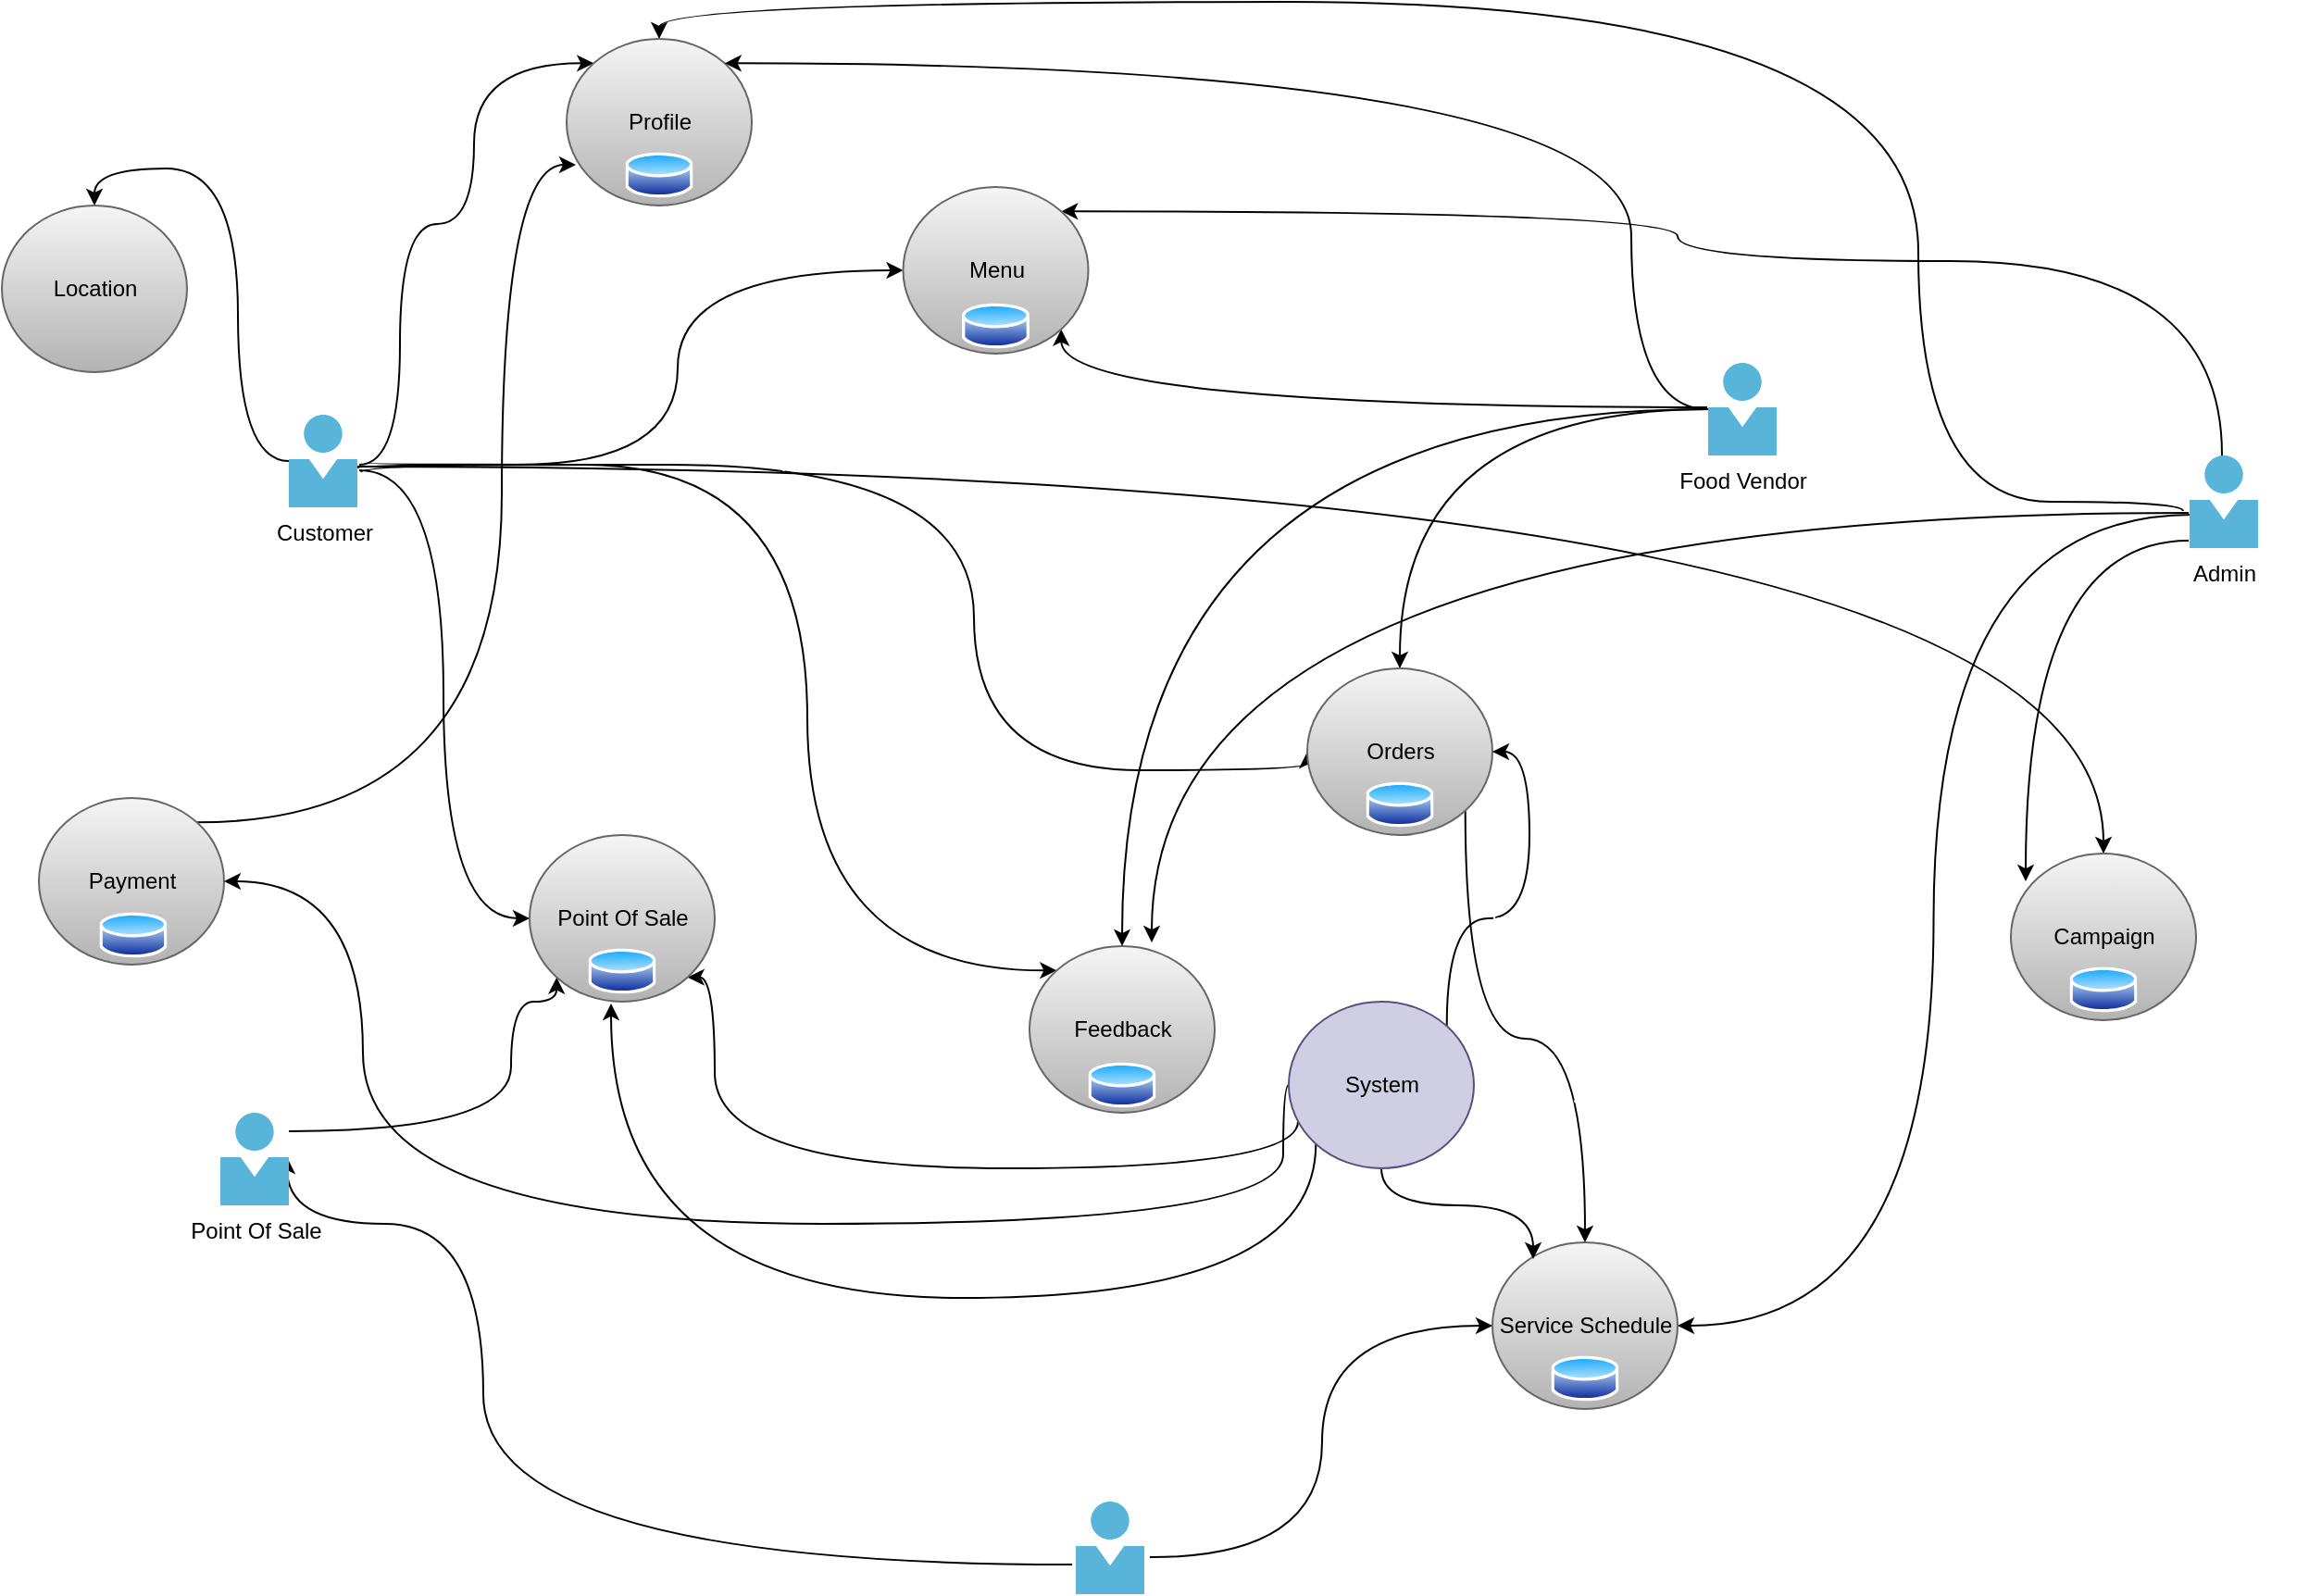 <mxfile version="13.6.5" pages="9">
    <diagram id="Hmh_1jTuTyPmw7STkkeO" name="Overview">
        <mxGraphModel dx="1667" dy="1140" grid="1" gridSize="10" guides="1" tooltips="1" connect="1" arrows="1" fold="1" page="1" pageScale="1" pageWidth="1920" pageHeight="1200" math="0" shadow="0">
            <root>
                <mxCell id="0"/>
                <mxCell id="1" parent="0"/>
                <mxCell id="2" style="edgeStyle=orthogonalEdgeStyle;orthogonalLoop=1;jettySize=auto;html=1;entryX=0;entryY=0;entryDx=0;entryDy=0;curved=1;" parent="1" target="31" edge="1">
                    <mxGeometry relative="1" as="geometry">
                        <mxPoint x="513" y="410" as="sourcePoint"/>
                        <Array as="points">
                            <mxPoint x="513" y="410"/>
                            <mxPoint x="535" y="410"/>
                            <mxPoint x="535" y="280"/>
                            <mxPoint x="575" y="280"/>
                            <mxPoint x="575" y="193"/>
                        </Array>
                    </mxGeometry>
                </mxCell>
                <mxCell id="3" style="edgeStyle=orthogonalEdgeStyle;curved=1;orthogonalLoop=1;jettySize=auto;html=1;exitX=1;exitY=0.58;exitDx=0;exitDy=0;exitPerimeter=0;" parent="1" source="82" target="24" edge="1">
                    <mxGeometry relative="1" as="geometry">
                        <mxPoint x="485" y="410" as="sourcePoint"/>
                        <Array as="points">
                            <mxPoint x="512" y="410"/>
                            <mxPoint x="685" y="410"/>
                            <mxPoint x="685" y="305"/>
                        </Array>
                    </mxGeometry>
                </mxCell>
                <mxCell id="4" style="edgeStyle=orthogonalEdgeStyle;curved=1;orthogonalLoop=1;jettySize=auto;html=1;exitX=1.054;exitY=0.62;exitDx=0;exitDy=0;exitPerimeter=0;entryX=0;entryY=0;entryDx=0;entryDy=0;" parent="1" source="82" target="30" edge="1">
                    <mxGeometry relative="1" as="geometry">
                        <mxPoint x="485" y="410" as="sourcePoint"/>
                        <Array as="points">
                            <mxPoint x="514" y="410"/>
                            <mxPoint x="755" y="410"/>
                            <mxPoint x="755" y="683"/>
                        </Array>
                    </mxGeometry>
                </mxCell>
                <mxCell id="5" style="edgeStyle=orthogonalEdgeStyle;curved=1;orthogonalLoop=1;jettySize=auto;html=1;entryX=0;entryY=0.5;entryDx=0;entryDy=0;exitX=1.108;exitY=0.52;exitDx=0;exitDy=0;exitPerimeter=0;" parent="1" source="82" target="26" edge="1">
                    <mxGeometry relative="1" as="geometry">
                        <Array as="points">
                            <mxPoint x="516" y="410"/>
                            <mxPoint x="845" y="410"/>
                            <mxPoint x="845" y="575"/>
                            <mxPoint x="1025" y="575"/>
                        </Array>
                        <mxPoint x="500" y="410" as="sourcePoint"/>
                    </mxGeometry>
                </mxCell>
                <mxCell id="6" style="edgeStyle=orthogonalEdgeStyle;curved=1;orthogonalLoop=1;jettySize=auto;html=1;entryX=0.5;entryY=0;entryDx=0;entryDy=0;" parent="1" source="82" target="39" edge="1">
                    <mxGeometry relative="1" as="geometry">
                        <mxPoint x="565" y="700" as="targetPoint"/>
                        <mxPoint x="485" y="410" as="sourcePoint"/>
                    </mxGeometry>
                </mxCell>
                <mxCell id="7" style="edgeStyle=orthogonalEdgeStyle;curved=1;orthogonalLoop=1;jettySize=auto;html=1;exitX=1.027;exitY=0.6;exitDx=0;exitDy=0;exitPerimeter=0;entryX=0;entryY=0.5;entryDx=0;entryDy=0;" parent="1" source="82" target="32" edge="1">
                    <mxGeometry relative="1" as="geometry">
                        <mxPoint x="485" y="410" as="sourcePoint"/>
                    </mxGeometry>
                </mxCell>
                <mxCell id="8" style="edgeStyle=orthogonalEdgeStyle;curved=1;orthogonalLoop=1;jettySize=auto;html=1;exitX=1;exitY=0.56;exitDx=0;exitDy=0;exitPerimeter=0;" parent="1" source="82" target="28" edge="1">
                    <mxGeometry relative="1" as="geometry">
                        <mxPoint x="485" y="410" as="sourcePoint"/>
                    </mxGeometry>
                </mxCell>
                <mxCell id="10" style="edgeStyle=orthogonalEdgeStyle;curved=1;orthogonalLoop=1;jettySize=auto;html=1;exitX=0.014;exitY=0.5;exitDx=0;exitDy=0;exitPerimeter=0;" parent="1" source="83" target="26" edge="1">
                    <mxGeometry relative="1" as="geometry">
                        <mxPoint x="1260" y="380" as="sourcePoint"/>
                    </mxGeometry>
                </mxCell>
                <mxCell id="11" style="edgeStyle=orthogonalEdgeStyle;curved=1;orthogonalLoop=1;jettySize=auto;html=1;exitX=-0.014;exitY=0.48;exitDx=0;exitDy=0;exitPerimeter=0;entryX=1;entryY=1;entryDx=0;entryDy=0;" parent="1" source="83" target="24" edge="1">
                    <mxGeometry relative="1" as="geometry">
                        <mxPoint x="1260" y="380" as="sourcePoint"/>
                    </mxGeometry>
                </mxCell>
                <mxCell id="14" style="edgeStyle=orthogonalEdgeStyle;curved=1;orthogonalLoop=1;jettySize=auto;html=1;entryX=0;entryY=1;entryDx=0;entryDy=0;" parent="1" source="79" target="32" edge="1">
                    <mxGeometry relative="1" as="geometry">
                        <Array as="points">
                            <mxPoint x="595" y="770"/>
                            <mxPoint x="595" y="700"/>
                            <mxPoint x="620" y="700"/>
                        </Array>
                        <mxPoint x="520" y="850" as="sourcePoint"/>
                    </mxGeometry>
                </mxCell>
                <mxCell id="16" style="edgeStyle=orthogonalEdgeStyle;curved=1;orthogonalLoop=1;jettySize=auto;html=1;entryX=0;entryY=0.5;entryDx=0;entryDy=0;" parent="1" target="27" edge="1">
                    <mxGeometry relative="1" as="geometry">
                        <mxPoint x="940" y="1000" as="sourcePoint"/>
                    </mxGeometry>
                </mxCell>
                <mxCell id="54" style="edgeStyle=orthogonalEdgeStyle;orthogonalLoop=1;jettySize=auto;html=1;fontColor=#FFFFFF;curved=1;exitX=-0.054;exitY=0.68;exitDx=0;exitDy=0;exitPerimeter=0;entryX=0.973;entryY=0.48;entryDx=0;entryDy=0;entryPerimeter=0;" edge="1" parent="1" source="78" target="79">
                    <mxGeometry relative="1" as="geometry">
                        <mxPoint x="913.25" y="1000" as="sourcePoint"/>
                        <mxPoint x="460" y="870" as="targetPoint"/>
                        <Array as="points">
                            <mxPoint x="580" y="1004"/>
                            <mxPoint x="580" y="820"/>
                            <mxPoint x="474" y="820"/>
                        </Array>
                    </mxGeometry>
                </mxCell>
                <mxCell id="18" style="edgeStyle=orthogonalEdgeStyle;curved=1;orthogonalLoop=1;jettySize=auto;html=1;entryX=0.08;entryY=0.167;entryDx=0;entryDy=0;entryPerimeter=0;exitX=-0.014;exitY=0.92;exitDx=0;exitDy=0;exitPerimeter=0;" parent="1" source="84" target="28" edge="1">
                    <mxGeometry relative="1" as="geometry">
                        <mxPoint x="1520" y="460" as="sourcePoint"/>
                    </mxGeometry>
                </mxCell>
                <mxCell id="19" style="edgeStyle=orthogonalEdgeStyle;curved=1;orthogonalLoop=1;jettySize=auto;html=1;exitX=0.041;exitY=0.64;exitDx=0;exitDy=0;exitPerimeter=0;entryX=1;entryY=0.5;entryDx=0;entryDy=0;" parent="1" source="84" target="27" edge="1">
                    <mxGeometry relative="1" as="geometry">
                        <mxPoint x="1520" y="430" as="sourcePoint"/>
                    </mxGeometry>
                </mxCell>
                <mxCell id="20" style="edgeStyle=orthogonalEdgeStyle;curved=1;orthogonalLoop=1;jettySize=auto;html=1;entryX=0.66;entryY=-0.022;entryDx=0;entryDy=0;entryPerimeter=0;exitX=-0.014;exitY=0.62;exitDx=0;exitDy=0;exitPerimeter=0;" parent="1" source="84" target="30" edge="1">
                    <mxGeometry relative="1" as="geometry">
                        <mxPoint x="1520" y="430" as="sourcePoint"/>
                    </mxGeometry>
                </mxCell>
                <mxCell id="21" style="edgeStyle=orthogonalEdgeStyle;curved=1;orthogonalLoop=1;jettySize=auto;html=1;exitX=-0.095;exitY=0.6;exitDx=0;exitDy=0;exitPerimeter=0;entryX=0.5;entryY=0;entryDx=0;entryDy=0;" parent="1" source="84" target="31" edge="1">
                    <mxGeometry relative="1" as="geometry">
                        <mxPoint x="1520" y="430" as="sourcePoint"/>
                        <Array as="points">
                            <mxPoint x="1498" y="430"/>
                            <mxPoint x="1355" y="430"/>
                            <mxPoint x="1355" y="160"/>
                            <mxPoint x="675" y="160"/>
                        </Array>
                    </mxGeometry>
                </mxCell>
                <mxCell id="22" style="edgeStyle=orthogonalEdgeStyle;curved=1;orthogonalLoop=1;jettySize=auto;html=1;exitX=0.473;exitY=0.02;exitDx=0;exitDy=0;exitPerimeter=0;entryX=1;entryY=0;entryDx=0;entryDy=0;" parent="1" source="84" target="24" edge="1">
                    <mxGeometry relative="1" as="geometry">
                        <mxPoint x="1520" y="430" as="sourcePoint"/>
                        <Array as="points">
                            <mxPoint x="1520" y="300"/>
                            <mxPoint x="1225" y="300"/>
                            <mxPoint x="1225" y="273"/>
                        </Array>
                    </mxGeometry>
                </mxCell>
                <mxCell id="24" value="Menu" style="shape=ellipse;html=1;dashed=0;whitespace=wrap;perimeter=ellipsePerimeter;gradientColor=#b3b3b3;fillColor=#f5f5f5;strokeColor=#666666;fontColor=#000000;" parent="1" vertex="1">
                    <mxGeometry x="806.76" y="260" width="100" height="90" as="geometry"/>
                </mxCell>
                <mxCell id="25" style="edgeStyle=orthogonalEdgeStyle;curved=1;orthogonalLoop=1;jettySize=auto;html=1;exitX=1;exitY=1;exitDx=0;exitDy=0;entryX=0.5;entryY=0;entryDx=0;entryDy=0;" parent="1" source="26" target="27" edge="1">
                    <mxGeometry relative="1" as="geometry"/>
                </mxCell>
                <mxCell id="26" value="Orders" style="shape=ellipse;html=1;dashed=0;whitespace=wrap;perimeter=ellipsePerimeter;gradientColor=#b3b3b3;fillColor=#f5f5f5;strokeColor=#666666;fontColor=#000000;" parent="1" vertex="1">
                    <mxGeometry x="1025" y="520" width="100" height="90" as="geometry"/>
                </mxCell>
                <mxCell id="27" value="Service Schedule" style="shape=ellipse;html=1;dashed=0;whitespace=wrap;perimeter=ellipsePerimeter;gradientColor=#b3b3b3;fillColor=#f5f5f5;strokeColor=#666666;fontColor=#000000;" parent="1" vertex="1">
                    <mxGeometry x="1125" y="830" width="100" height="90" as="geometry"/>
                </mxCell>
                <mxCell id="28" value="Campaign" style="shape=ellipse;html=1;dashed=0;whitespace=wrap;perimeter=ellipsePerimeter;gradientColor=#b3b3b3;fillColor=#f5f5f5;strokeColor=#666666;fontColor=#000000;" parent="1" vertex="1">
                    <mxGeometry x="1405" y="620" width="100" height="90" as="geometry"/>
                </mxCell>
                <mxCell id="74" style="edgeStyle=orthogonalEdgeStyle;curved=1;orthogonalLoop=1;jettySize=auto;html=1;exitX=1;exitY=0;exitDx=0;exitDy=0;entryX=0.05;entryY=0.756;entryDx=0;entryDy=0;entryPerimeter=0;fontColor=#FFFFFF;" edge="1" parent="1" source="29" target="31">
                    <mxGeometry relative="1" as="geometry">
                        <Array as="points">
                            <mxPoint x="590" y="604"/>
                            <mxPoint x="590" y="248"/>
                        </Array>
                    </mxGeometry>
                </mxCell>
                <mxCell id="29" value="Payment" style="shape=ellipse;html=1;dashed=0;whitespace=wrap;perimeter=ellipsePerimeter;gradientColor=#b3b3b3;fillColor=#f5f5f5;strokeColor=#666666;fontColor=#000000;" parent="1" vertex="1">
                    <mxGeometry x="340" y="590" width="100" height="90" as="geometry"/>
                </mxCell>
                <mxCell id="30" value="Feedback" style="shape=ellipse;html=1;dashed=0;whitespace=wrap;perimeter=ellipsePerimeter;gradientColor=#b3b3b3;fillColor=#f5f5f5;strokeColor=#666666;fontColor=#000000;" parent="1" vertex="1">
                    <mxGeometry x="875" y="670" width="100" height="90" as="geometry"/>
                </mxCell>
                <mxCell id="31" value="Profile" style="shape=ellipse;html=1;dashed=0;whitespace=wrap;perimeter=ellipsePerimeter;gradientColor=#b3b3b3;fillColor=#f5f5f5;strokeColor=#666666;fontColor=#000000;" parent="1" vertex="1">
                    <mxGeometry x="625" y="180" width="100" height="90" as="geometry"/>
                </mxCell>
                <mxCell id="67" style="edgeStyle=orthogonalEdgeStyle;curved=1;orthogonalLoop=1;jettySize=auto;html=1;exitX=1;exitY=1;exitDx=0;exitDy=0;entryX=0.05;entryY=0.72;entryDx=0;entryDy=0;entryPerimeter=0;fontColor=#FFFFFF;startArrow=classic;startFill=1;endArrow=none;endFill=0;" edge="1" parent="1" source="32" target="38">
                    <mxGeometry relative="1" as="geometry">
                        <Array as="points">
                            <mxPoint x="705" y="687"/>
                            <mxPoint x="705" y="790"/>
                            <mxPoint x="1020" y="790"/>
                        </Array>
                    </mxGeometry>
                </mxCell>
                <mxCell id="32" value="Point Of Sale" style="shape=ellipse;html=1;dashed=0;whitespace=wrap;perimeter=ellipsePerimeter;gradientColor=#b3b3b3;fillColor=#f5f5f5;strokeColor=#666666;fontColor=#000000;" parent="1" vertex="1">
                    <mxGeometry x="605" y="610" width="100" height="90" as="geometry"/>
                </mxCell>
                <mxCell id="33" style="edgeStyle=orthogonalEdgeStyle;curved=1;orthogonalLoop=1;jettySize=auto;html=1;exitX=0;exitY=0.5;exitDx=0;exitDy=0;" parent="1" source="38" target="29" edge="1">
                    <mxGeometry relative="1" as="geometry">
                        <Array as="points">
                            <mxPoint x="1012" y="745"/>
                            <mxPoint x="1012" y="820"/>
                            <mxPoint x="515" y="820"/>
                            <mxPoint x="515" y="635"/>
                        </Array>
                    </mxGeometry>
                </mxCell>
                <mxCell id="34" style="edgeStyle=orthogonalEdgeStyle;curved=1;orthogonalLoop=1;jettySize=auto;html=1;exitX=0.5;exitY=1;exitDx=0;exitDy=0;entryX=0.22;entryY=0.1;entryDx=0;entryDy=0;entryPerimeter=0;" parent="1" source="38" target="27" edge="1">
                    <mxGeometry relative="1" as="geometry"/>
                </mxCell>
                <mxCell id="35" style="edgeStyle=orthogonalEdgeStyle;curved=1;orthogonalLoop=1;jettySize=auto;html=1;exitX=0;exitY=1;exitDx=0;exitDy=0;entryX=0.44;entryY=1.011;entryDx=0;entryDy=0;entryPerimeter=0;" parent="1" source="38" target="32" edge="1">
                    <mxGeometry relative="1" as="geometry">
                        <Array as="points">
                            <mxPoint x="1030" y="860"/>
                            <mxPoint x="649" y="860"/>
                        </Array>
                    </mxGeometry>
                </mxCell>
                <mxCell id="36" style="edgeStyle=orthogonalEdgeStyle;curved=1;orthogonalLoop=1;jettySize=auto;html=1;exitX=1;exitY=0;exitDx=0;exitDy=0;entryX=1;entryY=0.5;entryDx=0;entryDy=0;" parent="1" source="38" target="26" edge="1">
                    <mxGeometry relative="1" as="geometry"/>
                </mxCell>
                <mxCell id="38" value="System&lt;br&gt;" style="shape=ellipse;html=1;dashed=0;whitespace=wrap;perimeter=ellipsePerimeter;fillColor=#d0cee2;strokeColor=#56517e;fontColor=#000000;" parent="1" vertex="1">
                    <mxGeometry x="1015" y="700" width="100" height="90" as="geometry"/>
                </mxCell>
                <mxCell id="39" value="Location" style="shape=ellipse;html=1;dashed=0;whitespace=wrap;perimeter=ellipsePerimeter;gradientColor=#b3b3b3;fillColor=#f5f5f5;strokeColor=#666666;fontColor=#000000;" parent="1" vertex="1">
                    <mxGeometry x="320" y="270" width="100" height="90" as="geometry"/>
                </mxCell>
                <mxCell id="40" value="" style="aspect=fixed;perimeter=ellipsePerimeter;html=1;align=center;shadow=0;dashed=0;spacingTop=3;image;image=img/lib/active_directory/database.svg;" parent="1" vertex="1">
                    <mxGeometry x="656.76" y="240" width="36.49" height="27" as="geometry"/>
                </mxCell>
                <mxCell id="41" value="" style="aspect=fixed;perimeter=ellipsePerimeter;html=1;align=center;shadow=0;dashed=0;spacingTop=3;image;image=img/lib/active_directory/database.svg;" parent="1" vertex="1">
                    <mxGeometry x="838.52" y="321.5" width="36.49" height="27" as="geometry"/>
                </mxCell>
                <mxCell id="42" value="" style="aspect=fixed;perimeter=ellipsePerimeter;html=1;align=center;shadow=0;dashed=0;spacingTop=3;image;image=img/lib/active_directory/database.svg;" parent="1" vertex="1">
                    <mxGeometry x="636.76" y="670" width="36.49" height="27" as="geometry"/>
                </mxCell>
                <mxCell id="43" value="" style="aspect=fixed;perimeter=ellipsePerimeter;html=1;align=center;shadow=0;dashed=0;spacingTop=3;image;image=img/lib/active_directory/database.svg;" parent="1" vertex="1">
                    <mxGeometry x="906.76" y="731.5" width="36.49" height="27" as="geometry"/>
                </mxCell>
                <mxCell id="44" value="" style="aspect=fixed;perimeter=ellipsePerimeter;html=1;align=center;shadow=0;dashed=0;spacingTop=3;image;image=img/lib/active_directory/database.svg;" parent="1" vertex="1">
                    <mxGeometry x="1056.76" y="580" width="36.49" height="27" as="geometry"/>
                </mxCell>
                <mxCell id="45" value="" style="aspect=fixed;perimeter=ellipsePerimeter;html=1;align=center;shadow=0;dashed=0;spacingTop=3;image;image=img/lib/active_directory/database.svg;" parent="1" vertex="1">
                    <mxGeometry x="1436.76" y="680" width="36.49" height="27" as="geometry"/>
                </mxCell>
                <mxCell id="46" value="" style="aspect=fixed;perimeter=ellipsePerimeter;html=1;align=center;shadow=0;dashed=0;spacingTop=3;image;image=img/lib/active_directory/database.svg;" parent="1" vertex="1">
                    <mxGeometry x="1156.75" y="890" width="36.49" height="27" as="geometry"/>
                </mxCell>
                <mxCell id="50" value="Customer&lt;br&gt;data&lt;br&gt;manageent" style="text;html=1;align=center;verticalAlign=middle;resizable=0;points=[];autosize=1;fontColor=#FFFFFF;" vertex="1" parent="1">
                    <mxGeometry x="485" y="220" width="80" height="50" as="geometry"/>
                </mxCell>
                <mxCell id="52" value="GPS&lt;br&gt;Location&lt;br&gt;access" style="text;html=1;align=center;verticalAlign=middle;resizable=0;points=[];autosize=1;fontColor=#FFFFFF;" vertex="1" parent="1">
                    <mxGeometry x="445" y="290" width="60" height="50" as="geometry"/>
                </mxCell>
                <mxCell id="53" value="Customer&lt;br&gt;access&lt;br&gt;PoS &lt;br&gt;(Kiosk/Fridge)" style="text;html=1;align=center;verticalAlign=middle;resizable=0;points=[];autosize=1;fontColor=#FFFFFF;" vertex="1" parent="1">
                    <mxGeometry x="565" y="545" width="90" height="60" as="geometry"/>
                </mxCell>
                <mxCell id="55" value="Service agent&lt;br&gt;restocks&lt;br&gt;maiintains&lt;br&gt;PoS" style="text;html=1;align=center;verticalAlign=middle;resizable=0;points=[];autosize=1;fontColor=#FFFFFF;" vertex="1" parent="1">
                    <mxGeometry x="625" y="920" width="90" height="60" as="geometry"/>
                </mxCell>
                <mxCell id="56" value="Admin&lt;br&gt;accesses&lt;br&gt;customer profile &lt;br&gt;to create menu" style="text;html=1;align=center;verticalAlign=middle;resizable=0;points=[];autosize=1;fontColor=#FFFFFF;" vertex="1" parent="1">
                    <mxGeometry x="1245" y="223.5" width="100" height="60" as="geometry"/>
                </mxCell>
                <mxCell id="57" value="Admin&lt;br&gt;manages&amp;nbsp;&lt;br&gt;personalized &lt;br&gt;menu" style="text;html=1;align=center;verticalAlign=middle;resizable=0;points=[];autosize=1;fontColor=#FFFFFF;" vertex="1" parent="1">
                    <mxGeometry x="1103.24" y="275" width="80" height="60" as="geometry"/>
                </mxCell>
                <mxCell id="58" value="Customer&lt;br&gt;accesses&lt;br&gt;menus" style="text;html=1;align=center;verticalAlign=middle;resizable=0;points=[];autosize=1;fontColor=#FFFFFF;" vertex="1" parent="1">
                    <mxGeometry x="615" y="330" width="70" height="50" as="geometry"/>
                </mxCell>
                <mxCell id="59" value="Vendor &lt;br&gt;manages&lt;br&gt;menus" style="text;html=1;align=center;verticalAlign=middle;resizable=0;points=[];autosize=1;fontColor=#FFFFFF;" vertex="1" parent="1">
                    <mxGeometry x="996.76" y="321.5" width="60" height="50" as="geometry"/>
                </mxCell>
                <mxCell id="60" value="Vendor&lt;br&gt;services&lt;br&gt;orders" style="text;html=1;align=center;verticalAlign=middle;resizable=0;points=[];autosize=1;fontColor=#FFFFFF;" vertex="1" parent="1">
                    <mxGeometry x="1140.01" y="390" width="60" height="50" as="geometry"/>
                </mxCell>
                <mxCell id="61" value="Customer&lt;br&gt;access&lt;br&gt;coupons&lt;br&gt;promotions" style="text;html=1;align=center;verticalAlign=middle;resizable=0;points=[];autosize=1;fontColor=#FFFFFF;" vertex="1" parent="1">
                    <mxGeometry x="735" y="355" width="70" height="60" as="geometry"/>
                </mxCell>
                <mxCell id="62" value="Customer&lt;br&gt;orders&lt;br&gt;food" style="text;html=1;align=center;verticalAlign=middle;resizable=0;points=[];autosize=1;fontColor=#FFFFFF;" vertex="1" parent="1">
                    <mxGeometry x="855" y="485" width="70" height="50" as="geometry"/>
                </mxCell>
                <mxCell id="63" value="Customer&lt;br&gt;provides&lt;br&gt;rating&lt;br&gt;feedback" style="text;html=1;align=center;verticalAlign=middle;resizable=0;points=[];autosize=1;fontColor=#FFFFFF;" vertex="1" parent="1">
                    <mxGeometry x="755" y="545" width="70" height="60" as="geometry"/>
                </mxCell>
                <mxCell id="64" value="System&lt;br&gt;tracks&lt;br&gt;inventory&lt;br&gt;of PoS" style="text;html=1;align=center;verticalAlign=middle;resizable=0;points=[];autosize=1;fontColor=#FFFFFF;" vertex="1" parent="1">
                    <mxGeometry x="860" y="860" width="60" height="60" as="geometry"/>
                </mxCell>
                <mxCell id="65" value="System&lt;br&gt;creates&lt;br&gt;orders&lt;br&gt;based on inventory" style="text;html=1;align=center;verticalAlign=middle;resizable=0;points=[];autosize=1;fontColor=#FFFFFF;" vertex="1" parent="1">
                    <mxGeometry x="1114.99" y="605" width="120" height="60" as="geometry"/>
                </mxCell>
                <mxCell id="68" value="PoS&lt;br&gt;records&lt;br&gt;purchases" style="text;html=1;align=center;verticalAlign=middle;resizable=0;points=[];autosize=1;fontColor=#FFFFFF;" vertex="1" parent="1">
                    <mxGeometry x="760" y="725" width="70" height="50" as="geometry"/>
                </mxCell>
                <mxCell id="69" value="System&lt;br&gt;manages&lt;br&gt;maintenance&lt;br&gt;schedules" style="text;html=1;align=center;verticalAlign=middle;resizable=0;points=[];autosize=1;fontColor=#FFFFFF;" vertex="1" parent="1">
                    <mxGeometry x="1035.01" y="810" width="80" height="60" as="geometry"/>
                </mxCell>
                <mxCell id="70" value="Order completion&lt;br&gt;craetes&lt;br&gt;delivery&lt;br&gt;schedule" style="text;html=1;align=center;verticalAlign=middle;resizable=0;points=[];autosize=1;fontColor=#FFFFFF;" vertex="1" parent="1">
                    <mxGeometry x="1136.75" y="698.5" width="110" height="60" as="geometry"/>
                </mxCell>
                <mxCell id="71" value="Service agents&lt;br&gt;access &lt;br&gt;maintenance/delivery &lt;br&gt;schedule" style="text;html=1;align=center;verticalAlign=middle;resizable=0;points=[];autosize=1;fontColor=#FFFFFF;" vertex="1" parent="1">
                    <mxGeometry x="1010.01" y="950" width="130" height="60" as="geometry"/>
                </mxCell>
                <mxCell id="72" value="Admin&amp;nbsp;&lt;br&gt;also&lt;br&gt;manages&lt;br&gt;schedules" style="text;html=1;align=center;verticalAlign=middle;resizable=0;points=[];autosize=1;fontColor=#FFFFFF;" vertex="1" parent="1">
                    <mxGeometry x="1295" y="845" width="70" height="60" as="geometry"/>
                </mxCell>
                <mxCell id="73" value="System&lt;br&gt;requests&lt;br&gt;payment &lt;br&gt;processing" style="text;html=1;align=center;verticalAlign=middle;resizable=0;points=[];autosize=1;fontColor=#FFFFFF;" vertex="1" parent="1">
                    <mxGeometry x="435" y="653.5" width="70" height="60" as="geometry"/>
                </mxCell>
                <mxCell id="75" value="Requests&lt;br&gt;for customer &lt;br&gt;payment profile" style="text;html=1;align=center;verticalAlign=middle;resizable=0;points=[];autosize=1;fontColor=#FFFFFF;" vertex="1" parent="1">
                    <mxGeometry x="425" y="535" width="100" height="50" as="geometry"/>
                </mxCell>
                <mxCell id="76" value="Admin&lt;br&gt;manages&lt;br&gt;ratings&lt;br&gt;feedbacks" style="text;html=1;align=center;verticalAlign=middle;resizable=0;points=[];autosize=1;fontColor=#FFFFFF;" vertex="1" parent="1">
                    <mxGeometry x="1115.01" y="470" width="70" height="60" as="geometry"/>
                </mxCell>
                <mxCell id="77" value="Admin &lt;br&gt;manages&lt;br&gt;coupons&lt;br&gt;promotions" style="text;html=1;align=center;verticalAlign=middle;resizable=0;points=[];autosize=1;fontColor=#FFFFFF;" vertex="1" parent="1">
                    <mxGeometry x="1495" y="520" width="70" height="60" as="geometry"/>
                </mxCell>
                <mxCell id="78" value="" style="aspect=fixed;html=1;points=[];align=center;image;fontSize=12;image=img/lib/mscae/Person.svg;" vertex="1" parent="1">
                    <mxGeometry x="900" y="970" width="37" height="50" as="geometry"/>
                </mxCell>
                <mxCell id="79" value="Point Of Sale" style="aspect=fixed;html=1;points=[];align=center;image;fontSize=12;image=img/lib/mscae/Person.svg;" vertex="1" parent="1">
                    <mxGeometry x="438" y="760" width="37" height="50" as="geometry"/>
                </mxCell>
                <mxCell id="81" value="PoS&lt;br&gt;updates" style="text;html=1;align=center;verticalAlign=middle;resizable=0;points=[];autosize=1;fontColor=#FFFFFF;" vertex="1" parent="1">
                    <mxGeometry x="525" y="725" width="60" height="30" as="geometry"/>
                </mxCell>
                <mxCell id="82" value="Customer" style="aspect=fixed;html=1;points=[];align=center;image;fontSize=12;image=img/lib/mscae/Person.svg;" vertex="1" parent="1">
                    <mxGeometry x="475" y="383" width="37" height="50" as="geometry"/>
                </mxCell>
                <mxCell id="Shh9TcAiKfkxGf6BLZyJ-85" style="edgeStyle=orthogonalEdgeStyle;curved=1;orthogonalLoop=1;jettySize=auto;html=1;entryX=1;entryY=0;entryDx=0;entryDy=0;startArrow=none;startFill=0;endArrow=classic;endFill=1;fontColor=#000000;" edge="1" parent="1" source="83" target="31">
                    <mxGeometry relative="1" as="geometry">
                        <Array as="points">
                            <mxPoint x="1200" y="380"/>
                            <mxPoint x="1200" y="193"/>
                        </Array>
                    </mxGeometry>
                </mxCell>
                <mxCell id="UWe7E_ifTOFh-9d2E9AH-85" style="edgeStyle=orthogonalEdgeStyle;curved=1;orthogonalLoop=1;jettySize=auto;html=1;startArrow=none;startFill=0;endArrow=classic;endFill=1;fontColor=#000000;" edge="1" parent="1" source="83" target="30">
                    <mxGeometry relative="1" as="geometry"/>
                </mxCell>
                <mxCell id="83" value="Food Vendor" style="aspect=fixed;html=1;points=[];align=center;image;fontSize=12;image=img/lib/mscae/Person.svg;" vertex="1" parent="1">
                    <mxGeometry x="1241.5" y="355" width="37" height="50" as="geometry"/>
                </mxCell>
                <mxCell id="84" value="Admin" style="aspect=fixed;html=1;points=[];align=center;image;fontSize=12;image=img/lib/mscae/Person.svg;" vertex="1" parent="1">
                    <mxGeometry x="1501.5" y="405" width="37" height="50" as="geometry"/>
                </mxCell>
                <mxCell id="85" value="" style="aspect=fixed;perimeter=ellipsePerimeter;html=1;align=center;shadow=0;dashed=0;spacingTop=3;image;image=img/lib/active_directory/database.svg;" vertex="1" parent="1">
                    <mxGeometry x="372.75" y="650.5" width="36.49" height="27" as="geometry"/>
                </mxCell>
                <mxCell id="Shh9TcAiKfkxGf6BLZyJ-86" value="Vendor&lt;br&gt;Manages&lt;br&gt;Vendor profile" style="text;html=1;align=center;verticalAlign=middle;resizable=0;points=[];autosize=1;fontColor=#FFFFFF;" vertex="1" parent="1">
                    <mxGeometry x="1000" y="210" width="90" height="50" as="geometry"/>
                </mxCell>
                <mxCell id="UWe7E_ifTOFh-9d2E9AH-86" value="Vendor &lt;br&gt;access their&lt;br&gt;feedback" style="text;html=1;align=center;verticalAlign=middle;resizable=0;points=[];autosize=1;fontColor=#FFFFFF;" vertex="1" parent="1">
                    <mxGeometry x="980" y="455" width="80" height="50" as="geometry"/>
                </mxCell>
            </root>
        </mxGraphModel>
    </diagram>
    <diagram name="Overview 2" id="MZ8VknNgAFvdYgSegyUn">
        <mxGraphModel dx="1075" dy="1069" grid="1" gridSize="10" guides="1" tooltips="1" connect="1" arrows="1" fold="1" page="1" pageScale="1" pageWidth="1920" pageHeight="1200" math="0" shadow="0">
            <root>
                <mxCell id="ykCqqNvYSdm07y-eItIr-0"/>
                <mxCell id="ykCqqNvYSdm07y-eItIr-1" parent="ykCqqNvYSdm07y-eItIr-0"/>
                <mxCell id="ykCqqNvYSdm07y-eItIr-2" style="edgeStyle=orthogonalEdgeStyle;orthogonalLoop=1;jettySize=auto;html=1;entryX=0;entryY=0;entryDx=0;entryDy=0;curved=1;" edge="1" parent="ykCqqNvYSdm07y-eItIr-1" target="ykCqqNvYSdm07y-eItIr-27">
                    <mxGeometry relative="1" as="geometry">
                        <mxPoint x="513" y="410" as="sourcePoint"/>
                        <Array as="points">
                            <mxPoint x="513" y="410"/>
                            <mxPoint x="535" y="410"/>
                            <mxPoint x="535" y="280"/>
                            <mxPoint x="575" y="280"/>
                            <mxPoint x="575" y="193"/>
                        </Array>
                    </mxGeometry>
                </mxCell>
                <mxCell id="ykCqqNvYSdm07y-eItIr-3" style="edgeStyle=orthogonalEdgeStyle;curved=1;orthogonalLoop=1;jettySize=auto;html=1;exitX=1;exitY=0.58;exitDx=0;exitDy=0;exitPerimeter=0;" edge="1" parent="ykCqqNvYSdm07y-eItIr-1" source="ykCqqNvYSdm07y-eItIr-69" target="ykCqqNvYSdm07y-eItIr-19">
                    <mxGeometry relative="1" as="geometry">
                        <mxPoint x="485" y="410" as="sourcePoint"/>
                        <Array as="points">
                            <mxPoint x="512" y="410"/>
                            <mxPoint x="685" y="410"/>
                            <mxPoint x="685" y="305"/>
                        </Array>
                    </mxGeometry>
                </mxCell>
                <mxCell id="ykCqqNvYSdm07y-eItIr-4" style="edgeStyle=orthogonalEdgeStyle;curved=1;orthogonalLoop=1;jettySize=auto;html=1;exitX=1.054;exitY=0.62;exitDx=0;exitDy=0;exitPerimeter=0;entryX=0;entryY=0;entryDx=0;entryDy=0;" edge="1" parent="ykCqqNvYSdm07y-eItIr-1" source="ykCqqNvYSdm07y-eItIr-69" target="ykCqqNvYSdm07y-eItIr-26">
                    <mxGeometry relative="1" as="geometry">
                        <mxPoint x="485" y="410" as="sourcePoint"/>
                        <Array as="points">
                            <mxPoint x="514" y="410"/>
                            <mxPoint x="755" y="410"/>
                            <mxPoint x="755" y="683"/>
                        </Array>
                    </mxGeometry>
                </mxCell>
                <mxCell id="ykCqqNvYSdm07y-eItIr-5" style="edgeStyle=orthogonalEdgeStyle;curved=1;orthogonalLoop=1;jettySize=auto;html=1;entryX=0;entryY=0.5;entryDx=0;entryDy=0;exitX=1.108;exitY=0.52;exitDx=0;exitDy=0;exitPerimeter=0;" edge="1" parent="ykCqqNvYSdm07y-eItIr-1" source="ykCqqNvYSdm07y-eItIr-69" target="ykCqqNvYSdm07y-eItIr-21">
                    <mxGeometry relative="1" as="geometry">
                        <Array as="points">
                            <mxPoint x="516" y="410"/>
                            <mxPoint x="845" y="410"/>
                            <mxPoint x="845" y="575"/>
                            <mxPoint x="1025" y="575"/>
                        </Array>
                        <mxPoint x="500" y="410" as="sourcePoint"/>
                    </mxGeometry>
                </mxCell>
                <mxCell id="ykCqqNvYSdm07y-eItIr-6" style="edgeStyle=orthogonalEdgeStyle;curved=1;orthogonalLoop=1;jettySize=auto;html=1;entryX=0.5;entryY=0;entryDx=0;entryDy=0;" edge="1" parent="ykCqqNvYSdm07y-eItIr-1" source="ykCqqNvYSdm07y-eItIr-69" target="ykCqqNvYSdm07y-eItIr-35">
                    <mxGeometry relative="1" as="geometry">
                        <mxPoint x="565" y="700" as="targetPoint"/>
                        <mxPoint x="485" y="410" as="sourcePoint"/>
                    </mxGeometry>
                </mxCell>
                <mxCell id="ykCqqNvYSdm07y-eItIr-7" style="edgeStyle=orthogonalEdgeStyle;curved=1;orthogonalLoop=1;jettySize=auto;html=1;exitX=1.027;exitY=0.6;exitDx=0;exitDy=0;exitPerimeter=0;" edge="1" parent="ykCqqNvYSdm07y-eItIr-1" source="ykCqqNvYSdm07y-eItIr-69" target="ykCqqNvYSdm07y-eItIr-67">
                    <mxGeometry relative="1" as="geometry">
                        <mxPoint x="485" y="410" as="sourcePoint"/>
                        <Array as="points">
                            <mxPoint x="300" y="413"/>
                            <mxPoint x="300" y="785"/>
                        </Array>
                    </mxGeometry>
                </mxCell>
                <mxCell id="ykCqqNvYSdm07y-eItIr-8" style="edgeStyle=orthogonalEdgeStyle;curved=1;orthogonalLoop=1;jettySize=auto;html=1;exitX=1;exitY=0.56;exitDx=0;exitDy=0;exitPerimeter=0;" edge="1" parent="ykCqqNvYSdm07y-eItIr-1" source="ykCqqNvYSdm07y-eItIr-69" target="ykCqqNvYSdm07y-eItIr-23">
                    <mxGeometry relative="1" as="geometry">
                        <mxPoint x="485" y="410" as="sourcePoint"/>
                    </mxGeometry>
                </mxCell>
                <mxCell id="ykCqqNvYSdm07y-eItIr-9" style="edgeStyle=orthogonalEdgeStyle;curved=1;orthogonalLoop=1;jettySize=auto;html=1;exitX=0.014;exitY=0.5;exitDx=0;exitDy=0;exitPerimeter=0;" edge="1" parent="ykCqqNvYSdm07y-eItIr-1" source="ykCqqNvYSdm07y-eItIr-72" target="ykCqqNvYSdm07y-eItIr-21">
                    <mxGeometry relative="1" as="geometry">
                        <mxPoint x="1260" y="380" as="sourcePoint"/>
                    </mxGeometry>
                </mxCell>
                <mxCell id="ykCqqNvYSdm07y-eItIr-10" style="edgeStyle=orthogonalEdgeStyle;curved=1;orthogonalLoop=1;jettySize=auto;html=1;exitX=-0.014;exitY=0.48;exitDx=0;exitDy=0;exitPerimeter=0;entryX=1;entryY=1;entryDx=0;entryDy=0;" edge="1" parent="ykCqqNvYSdm07y-eItIr-1" source="ykCqqNvYSdm07y-eItIr-72" target="ykCqqNvYSdm07y-eItIr-19">
                    <mxGeometry relative="1" as="geometry">
                        <mxPoint x="1260" y="380" as="sourcePoint"/>
                    </mxGeometry>
                </mxCell>
                <mxCell id="ykCqqNvYSdm07y-eItIr-11" style="edgeStyle=orthogonalEdgeStyle;curved=1;orthogonalLoop=1;jettySize=auto;html=1;entryX=0;entryY=1;entryDx=0;entryDy=0;" edge="1" parent="ykCqqNvYSdm07y-eItIr-1" source="ykCqqNvYSdm07y-eItIr-67" target="ykCqqNvYSdm07y-eItIr-29">
                    <mxGeometry relative="1" as="geometry">
                        <Array as="points">
                            <mxPoint x="595" y="770"/>
                            <mxPoint x="595" y="700"/>
                            <mxPoint x="620" y="700"/>
                        </Array>
                        <mxPoint x="520" y="850" as="sourcePoint"/>
                    </mxGeometry>
                </mxCell>
                <mxCell id="ykCqqNvYSdm07y-eItIr-12" style="edgeStyle=orthogonalEdgeStyle;curved=1;orthogonalLoop=1;jettySize=auto;html=1;entryX=0;entryY=0.5;entryDx=0;entryDy=0;" edge="1" parent="ykCqqNvYSdm07y-eItIr-1" target="ykCqqNvYSdm07y-eItIr-22">
                    <mxGeometry relative="1" as="geometry">
                        <mxPoint x="940" y="1000" as="sourcePoint"/>
                    </mxGeometry>
                </mxCell>
                <mxCell id="ykCqqNvYSdm07y-eItIr-13" style="edgeStyle=orthogonalEdgeStyle;orthogonalLoop=1;jettySize=auto;html=1;fontColor=#FFFFFF;curved=1;exitX=-0.054;exitY=0.68;exitDx=0;exitDy=0;exitPerimeter=0;entryX=0.973;entryY=0.48;entryDx=0;entryDy=0;entryPerimeter=0;" edge="1" parent="ykCqqNvYSdm07y-eItIr-1" source="ykCqqNvYSdm07y-eItIr-66" target="ykCqqNvYSdm07y-eItIr-67">
                    <mxGeometry relative="1" as="geometry">
                        <mxPoint x="913.25" y="1000" as="sourcePoint"/>
                        <mxPoint x="460" y="870" as="targetPoint"/>
                        <Array as="points">
                            <mxPoint x="580" y="1004"/>
                            <mxPoint x="580" y="820"/>
                            <mxPoint x="474" y="820"/>
                        </Array>
                    </mxGeometry>
                </mxCell>
                <mxCell id="ykCqqNvYSdm07y-eItIr-14" style="edgeStyle=orthogonalEdgeStyle;curved=1;orthogonalLoop=1;jettySize=auto;html=1;entryX=0.08;entryY=0.167;entryDx=0;entryDy=0;entryPerimeter=0;exitX=-0.014;exitY=0.92;exitDx=0;exitDy=0;exitPerimeter=0;" edge="1" parent="ykCqqNvYSdm07y-eItIr-1" source="ykCqqNvYSdm07y-eItIr-73" target="ykCqqNvYSdm07y-eItIr-23">
                    <mxGeometry relative="1" as="geometry">
                        <mxPoint x="1520" y="460" as="sourcePoint"/>
                    </mxGeometry>
                </mxCell>
                <mxCell id="ykCqqNvYSdm07y-eItIr-15" style="edgeStyle=orthogonalEdgeStyle;curved=1;orthogonalLoop=1;jettySize=auto;html=1;exitX=0.041;exitY=0.64;exitDx=0;exitDy=0;exitPerimeter=0;entryX=1;entryY=0.5;entryDx=0;entryDy=0;" edge="1" parent="ykCqqNvYSdm07y-eItIr-1" source="ykCqqNvYSdm07y-eItIr-73" target="ykCqqNvYSdm07y-eItIr-22">
                    <mxGeometry relative="1" as="geometry">
                        <mxPoint x="1520" y="430" as="sourcePoint"/>
                    </mxGeometry>
                </mxCell>
                <mxCell id="ykCqqNvYSdm07y-eItIr-16" style="edgeStyle=orthogonalEdgeStyle;curved=1;orthogonalLoop=1;jettySize=auto;html=1;entryX=0.66;entryY=-0.022;entryDx=0;entryDy=0;entryPerimeter=0;exitX=-0.014;exitY=0.62;exitDx=0;exitDy=0;exitPerimeter=0;" edge="1" parent="ykCqqNvYSdm07y-eItIr-1" source="ykCqqNvYSdm07y-eItIr-73" target="ykCqqNvYSdm07y-eItIr-26">
                    <mxGeometry relative="1" as="geometry">
                        <mxPoint x="1520" y="430" as="sourcePoint"/>
                    </mxGeometry>
                </mxCell>
                <mxCell id="ykCqqNvYSdm07y-eItIr-17" style="edgeStyle=orthogonalEdgeStyle;curved=1;orthogonalLoop=1;jettySize=auto;html=1;exitX=-0.095;exitY=0.6;exitDx=0;exitDy=0;exitPerimeter=0;entryX=0.5;entryY=0;entryDx=0;entryDy=0;" edge="1" parent="ykCqqNvYSdm07y-eItIr-1" source="ykCqqNvYSdm07y-eItIr-73" target="ykCqqNvYSdm07y-eItIr-27">
                    <mxGeometry relative="1" as="geometry">
                        <mxPoint x="1520" y="430" as="sourcePoint"/>
                        <Array as="points">
                            <mxPoint x="1498" y="430"/>
                            <mxPoint x="1355" y="430"/>
                            <mxPoint x="1355" y="160"/>
                            <mxPoint x="675" y="160"/>
                        </Array>
                    </mxGeometry>
                </mxCell>
                <mxCell id="ykCqqNvYSdm07y-eItIr-18" style="edgeStyle=orthogonalEdgeStyle;curved=1;orthogonalLoop=1;jettySize=auto;html=1;exitX=0.473;exitY=0.02;exitDx=0;exitDy=0;exitPerimeter=0;entryX=1;entryY=0;entryDx=0;entryDy=0;" edge="1" parent="ykCqqNvYSdm07y-eItIr-1" source="ykCqqNvYSdm07y-eItIr-73" target="ykCqqNvYSdm07y-eItIr-19">
                    <mxGeometry relative="1" as="geometry">
                        <mxPoint x="1520" y="430" as="sourcePoint"/>
                        <Array as="points">
                            <mxPoint x="1520" y="300"/>
                            <mxPoint x="1225" y="300"/>
                            <mxPoint x="1225" y="273"/>
                        </Array>
                    </mxGeometry>
                </mxCell>
                <mxCell id="ykCqqNvYSdm07y-eItIr-19" value="Menu" style="shape=ellipse;html=1;dashed=0;whitespace=wrap;perimeter=ellipsePerimeter;gradientColor=#b3b3b3;fillColor=#f5f5f5;strokeColor=#666666;fontColor=#000000;" vertex="1" parent="ykCqqNvYSdm07y-eItIr-1">
                    <mxGeometry x="806.76" y="260" width="100" height="90" as="geometry"/>
                </mxCell>
                <mxCell id="ykCqqNvYSdm07y-eItIr-20" style="edgeStyle=orthogonalEdgeStyle;curved=1;orthogonalLoop=1;jettySize=auto;html=1;exitX=1;exitY=1;exitDx=0;exitDy=0;entryX=0.5;entryY=0;entryDx=0;entryDy=0;" edge="1" parent="ykCqqNvYSdm07y-eItIr-1" source="ykCqqNvYSdm07y-eItIr-21" target="ykCqqNvYSdm07y-eItIr-22">
                    <mxGeometry relative="1" as="geometry"/>
                </mxCell>
                <mxCell id="ykCqqNvYSdm07y-eItIr-21" value="Orders" style="shape=ellipse;html=1;dashed=0;whitespace=wrap;perimeter=ellipsePerimeter;gradientColor=#b3b3b3;fillColor=#f5f5f5;strokeColor=#666666;fontColor=#000000;" vertex="1" parent="ykCqqNvYSdm07y-eItIr-1">
                    <mxGeometry x="1025" y="520" width="100" height="90" as="geometry"/>
                </mxCell>
                <mxCell id="ykCqqNvYSdm07y-eItIr-22" value="Service Schedule" style="shape=ellipse;html=1;dashed=0;whitespace=wrap;perimeter=ellipsePerimeter;gradientColor=#b3b3b3;fillColor=#f5f5f5;strokeColor=#666666;fontColor=#000000;" vertex="1" parent="ykCqqNvYSdm07y-eItIr-1">
                    <mxGeometry x="1125" y="830" width="100" height="90" as="geometry"/>
                </mxCell>
                <mxCell id="ykCqqNvYSdm07y-eItIr-23" value="Campaign" style="shape=ellipse;html=1;dashed=0;whitespace=wrap;perimeter=ellipsePerimeter;gradientColor=#b3b3b3;fillColor=#f5f5f5;strokeColor=#666666;fontColor=#000000;" vertex="1" parent="ykCqqNvYSdm07y-eItIr-1">
                    <mxGeometry x="1405" y="620" width="100" height="90" as="geometry"/>
                </mxCell>
                <mxCell id="ykCqqNvYSdm07y-eItIr-24" style="edgeStyle=orthogonalEdgeStyle;curved=1;orthogonalLoop=1;jettySize=auto;html=1;exitX=1;exitY=0;exitDx=0;exitDy=0;entryX=0.05;entryY=0.756;entryDx=0;entryDy=0;entryPerimeter=0;fontColor=#FFFFFF;" edge="1" parent="ykCqqNvYSdm07y-eItIr-1" source="ykCqqNvYSdm07y-eItIr-25" target="ykCqqNvYSdm07y-eItIr-27">
                    <mxGeometry relative="1" as="geometry">
                        <Array as="points">
                            <mxPoint x="590" y="604"/>
                            <mxPoint x="590" y="248"/>
                        </Array>
                    </mxGeometry>
                </mxCell>
                <mxCell id="ykCqqNvYSdm07y-eItIr-25" value="Payment" style="shape=ellipse;html=1;dashed=0;whitespace=wrap;perimeter=ellipsePerimeter;gradientColor=#b3b3b3;fillColor=#f5f5f5;strokeColor=#666666;fontColor=#000000;" vertex="1" parent="ykCqqNvYSdm07y-eItIr-1">
                    <mxGeometry x="340" y="590" width="100" height="90" as="geometry"/>
                </mxCell>
                <mxCell id="ykCqqNvYSdm07y-eItIr-26" value="Feedback" style="shape=ellipse;html=1;dashed=0;whitespace=wrap;perimeter=ellipsePerimeter;gradientColor=#b3b3b3;fillColor=#f5f5f5;strokeColor=#666666;fontColor=#000000;" vertex="1" parent="ykCqqNvYSdm07y-eItIr-1">
                    <mxGeometry x="875" y="670" width="100" height="90" as="geometry"/>
                </mxCell>
                <mxCell id="ykCqqNvYSdm07y-eItIr-27" value="Profile" style="shape=ellipse;html=1;dashed=0;whitespace=wrap;perimeter=ellipsePerimeter;gradientColor=#b3b3b3;fillColor=#f5f5f5;strokeColor=#666666;fontColor=#000000;" vertex="1" parent="ykCqqNvYSdm07y-eItIr-1">
                    <mxGeometry x="625" y="180" width="100" height="90" as="geometry"/>
                </mxCell>
                <mxCell id="ykCqqNvYSdm07y-eItIr-28" style="edgeStyle=orthogonalEdgeStyle;curved=1;orthogonalLoop=1;jettySize=auto;html=1;exitX=1;exitY=1;exitDx=0;exitDy=0;entryX=0.05;entryY=0.72;entryDx=0;entryDy=0;entryPerimeter=0;fontColor=#FFFFFF;startArrow=classic;startFill=1;endArrow=none;endFill=0;" edge="1" parent="ykCqqNvYSdm07y-eItIr-1" source="ykCqqNvYSdm07y-eItIr-29" target="ykCqqNvYSdm07y-eItIr-34">
                    <mxGeometry relative="1" as="geometry">
                        <Array as="points">
                            <mxPoint x="705" y="687"/>
                            <mxPoint x="705" y="790"/>
                            <mxPoint x="1020" y="790"/>
                        </Array>
                    </mxGeometry>
                </mxCell>
                <mxCell id="ykCqqNvYSdm07y-eItIr-29" value="Point Of Sale" style="shape=ellipse;html=1;dashed=0;whitespace=wrap;perimeter=ellipsePerimeter;gradientColor=#b3b3b3;fillColor=#f5f5f5;strokeColor=#666666;fontColor=#000000;" vertex="1" parent="ykCqqNvYSdm07y-eItIr-1">
                    <mxGeometry x="605" y="610" width="100" height="90" as="geometry"/>
                </mxCell>
                <mxCell id="ykCqqNvYSdm07y-eItIr-30" style="edgeStyle=orthogonalEdgeStyle;curved=1;orthogonalLoop=1;jettySize=auto;html=1;exitX=0;exitY=0.5;exitDx=0;exitDy=0;" edge="1" parent="ykCqqNvYSdm07y-eItIr-1" source="ykCqqNvYSdm07y-eItIr-34" target="ykCqqNvYSdm07y-eItIr-25">
                    <mxGeometry relative="1" as="geometry">
                        <Array as="points">
                            <mxPoint x="1012" y="745"/>
                            <mxPoint x="1012" y="820"/>
                            <mxPoint x="515" y="820"/>
                            <mxPoint x="515" y="635"/>
                        </Array>
                    </mxGeometry>
                </mxCell>
                <mxCell id="ykCqqNvYSdm07y-eItIr-31" style="edgeStyle=orthogonalEdgeStyle;curved=1;orthogonalLoop=1;jettySize=auto;html=1;exitX=0.5;exitY=1;exitDx=0;exitDy=0;entryX=0.22;entryY=0.1;entryDx=0;entryDy=0;entryPerimeter=0;" edge="1" parent="ykCqqNvYSdm07y-eItIr-1" source="ykCqqNvYSdm07y-eItIr-34" target="ykCqqNvYSdm07y-eItIr-22">
                    <mxGeometry relative="1" as="geometry"/>
                </mxCell>
                <mxCell id="ykCqqNvYSdm07y-eItIr-32" style="edgeStyle=orthogonalEdgeStyle;curved=1;orthogonalLoop=1;jettySize=auto;html=1;exitX=0;exitY=1;exitDx=0;exitDy=0;entryX=0.44;entryY=1.011;entryDx=0;entryDy=0;entryPerimeter=0;" edge="1" parent="ykCqqNvYSdm07y-eItIr-1" source="ykCqqNvYSdm07y-eItIr-34" target="ykCqqNvYSdm07y-eItIr-29">
                    <mxGeometry relative="1" as="geometry">
                        <Array as="points">
                            <mxPoint x="1030" y="860"/>
                            <mxPoint x="649" y="860"/>
                        </Array>
                    </mxGeometry>
                </mxCell>
                <mxCell id="ykCqqNvYSdm07y-eItIr-33" style="edgeStyle=orthogonalEdgeStyle;curved=1;orthogonalLoop=1;jettySize=auto;html=1;exitX=1;exitY=0;exitDx=0;exitDy=0;entryX=1;entryY=0.5;entryDx=0;entryDy=0;" edge="1" parent="ykCqqNvYSdm07y-eItIr-1" source="ykCqqNvYSdm07y-eItIr-34" target="ykCqqNvYSdm07y-eItIr-21">
                    <mxGeometry relative="1" as="geometry"/>
                </mxCell>
                <mxCell id="ykCqqNvYSdm07y-eItIr-34" value="System&lt;br&gt;" style="shape=ellipse;html=1;dashed=0;whitespace=wrap;perimeter=ellipsePerimeter;fillColor=#d0cee2;strokeColor=#56517e;fontColor=#000000;" vertex="1" parent="ykCqqNvYSdm07y-eItIr-1">
                    <mxGeometry x="1015" y="700" width="100" height="90" as="geometry"/>
                </mxCell>
                <mxCell id="ykCqqNvYSdm07y-eItIr-35" value="Location" style="shape=ellipse;html=1;dashed=0;whitespace=wrap;perimeter=ellipsePerimeter;gradientColor=#b3b3b3;fillColor=#f5f5f5;strokeColor=#666666;fontColor=#000000;" vertex="1" parent="ykCqqNvYSdm07y-eItIr-1">
                    <mxGeometry x="320" y="270" width="100" height="90" as="geometry"/>
                </mxCell>
                <mxCell id="ykCqqNvYSdm07y-eItIr-36" value="" style="aspect=fixed;perimeter=ellipsePerimeter;html=1;align=center;shadow=0;dashed=0;spacingTop=3;image;image=img/lib/active_directory/database.svg;" vertex="1" parent="ykCqqNvYSdm07y-eItIr-1">
                    <mxGeometry x="656.76" y="240" width="36.49" height="27" as="geometry"/>
                </mxCell>
                <mxCell id="ykCqqNvYSdm07y-eItIr-37" value="" style="aspect=fixed;perimeter=ellipsePerimeter;html=1;align=center;shadow=0;dashed=0;spacingTop=3;image;image=img/lib/active_directory/database.svg;" vertex="1" parent="ykCqqNvYSdm07y-eItIr-1">
                    <mxGeometry x="838.52" y="321.5" width="36.49" height="27" as="geometry"/>
                </mxCell>
                <mxCell id="ykCqqNvYSdm07y-eItIr-38" value="" style="aspect=fixed;perimeter=ellipsePerimeter;html=1;align=center;shadow=0;dashed=0;spacingTop=3;image;image=img/lib/active_directory/database.svg;" vertex="1" parent="ykCqqNvYSdm07y-eItIr-1">
                    <mxGeometry x="636.76" y="670" width="36.49" height="27" as="geometry"/>
                </mxCell>
                <mxCell id="ykCqqNvYSdm07y-eItIr-39" value="" style="aspect=fixed;perimeter=ellipsePerimeter;html=1;align=center;shadow=0;dashed=0;spacingTop=3;image;image=img/lib/active_directory/database.svg;" vertex="1" parent="ykCqqNvYSdm07y-eItIr-1">
                    <mxGeometry x="906.76" y="731.5" width="36.49" height="27" as="geometry"/>
                </mxCell>
                <mxCell id="ykCqqNvYSdm07y-eItIr-40" value="" style="aspect=fixed;perimeter=ellipsePerimeter;html=1;align=center;shadow=0;dashed=0;spacingTop=3;image;image=img/lib/active_directory/database.svg;" vertex="1" parent="ykCqqNvYSdm07y-eItIr-1">
                    <mxGeometry x="1056.76" y="580" width="36.49" height="27" as="geometry"/>
                </mxCell>
                <mxCell id="ykCqqNvYSdm07y-eItIr-41" value="" style="aspect=fixed;perimeter=ellipsePerimeter;html=1;align=center;shadow=0;dashed=0;spacingTop=3;image;image=img/lib/active_directory/database.svg;" vertex="1" parent="ykCqqNvYSdm07y-eItIr-1">
                    <mxGeometry x="1436.76" y="680" width="36.49" height="27" as="geometry"/>
                </mxCell>
                <mxCell id="ykCqqNvYSdm07y-eItIr-42" value="" style="aspect=fixed;perimeter=ellipsePerimeter;html=1;align=center;shadow=0;dashed=0;spacingTop=3;image;image=img/lib/active_directory/database.svg;" vertex="1" parent="ykCqqNvYSdm07y-eItIr-1">
                    <mxGeometry x="1156.75" y="890" width="36.49" height="27" as="geometry"/>
                </mxCell>
                <mxCell id="ykCqqNvYSdm07y-eItIr-43" value="Customer&lt;br&gt;data&lt;br&gt;manageent" style="text;html=1;align=center;verticalAlign=middle;resizable=0;points=[];autosize=1;fontColor=#FFFFFF;" vertex="1" parent="ykCqqNvYSdm07y-eItIr-1">
                    <mxGeometry x="485" y="220" width="80" height="50" as="geometry"/>
                </mxCell>
                <mxCell id="ykCqqNvYSdm07y-eItIr-44" value="GPS&lt;br&gt;Location&lt;br&gt;access" style="text;html=1;align=center;verticalAlign=middle;resizable=0;points=[];autosize=1;fontColor=#FFFFFF;" vertex="1" parent="ykCqqNvYSdm07y-eItIr-1">
                    <mxGeometry x="445" y="290" width="60" height="50" as="geometry"/>
                </mxCell>
                <mxCell id="ykCqqNvYSdm07y-eItIr-46" value="Service agent&lt;br&gt;restocks&lt;br&gt;maiintains&lt;br&gt;PoS" style="text;html=1;align=center;verticalAlign=middle;resizable=0;points=[];autosize=1;fontColor=#FFFFFF;" vertex="1" parent="ykCqqNvYSdm07y-eItIr-1">
                    <mxGeometry x="625" y="920" width="90" height="60" as="geometry"/>
                </mxCell>
                <mxCell id="ykCqqNvYSdm07y-eItIr-47" value="Admin&lt;br&gt;accesses&lt;br&gt;customer profile &lt;br&gt;to create menu" style="text;html=1;align=center;verticalAlign=middle;resizable=0;points=[];autosize=1;fontColor=#FFFFFF;" vertex="1" parent="ykCqqNvYSdm07y-eItIr-1">
                    <mxGeometry x="1245" y="223.5" width="100" height="60" as="geometry"/>
                </mxCell>
                <mxCell id="ykCqqNvYSdm07y-eItIr-48" value="Admin&lt;br&gt;manages&amp;nbsp;&lt;br&gt;personalized &lt;br&gt;menu" style="text;html=1;align=center;verticalAlign=middle;resizable=0;points=[];autosize=1;fontColor=#FFFFFF;" vertex="1" parent="ykCqqNvYSdm07y-eItIr-1">
                    <mxGeometry x="1103.24" y="275" width="80" height="60" as="geometry"/>
                </mxCell>
                <mxCell id="ykCqqNvYSdm07y-eItIr-49" value="Customer&lt;br&gt;accesses&lt;br&gt;menus" style="text;html=1;align=center;verticalAlign=middle;resizable=0;points=[];autosize=1;fontColor=#FFFFFF;" vertex="1" parent="ykCqqNvYSdm07y-eItIr-1">
                    <mxGeometry x="615" y="330" width="70" height="50" as="geometry"/>
                </mxCell>
                <mxCell id="ykCqqNvYSdm07y-eItIr-50" value="Vendor &lt;br&gt;manages&lt;br&gt;menus" style="text;html=1;align=center;verticalAlign=middle;resizable=0;points=[];autosize=1;fontColor=#FFFFFF;" vertex="1" parent="ykCqqNvYSdm07y-eItIr-1">
                    <mxGeometry x="996.76" y="321.5" width="60" height="50" as="geometry"/>
                </mxCell>
                <mxCell id="ykCqqNvYSdm07y-eItIr-51" value="Vendor&lt;br&gt;services&lt;br&gt;orders" style="text;html=1;align=center;verticalAlign=middle;resizable=0;points=[];autosize=1;fontColor=#FFFFFF;" vertex="1" parent="ykCqqNvYSdm07y-eItIr-1">
                    <mxGeometry x="1140.01" y="390" width="60" height="50" as="geometry"/>
                </mxCell>
                <mxCell id="ykCqqNvYSdm07y-eItIr-52" value="Customer&lt;br&gt;access&lt;br&gt;coupons&lt;br&gt;promotions" style="text;html=1;align=center;verticalAlign=middle;resizable=0;points=[];autosize=1;fontColor=#FFFFFF;" vertex="1" parent="ykCqqNvYSdm07y-eItIr-1">
                    <mxGeometry x="735" y="355" width="70" height="60" as="geometry"/>
                </mxCell>
                <mxCell id="ykCqqNvYSdm07y-eItIr-53" value="Customer&lt;br&gt;orders&lt;br&gt;food" style="text;html=1;align=center;verticalAlign=middle;resizable=0;points=[];autosize=1;fontColor=#FFFFFF;" vertex="1" parent="ykCqqNvYSdm07y-eItIr-1">
                    <mxGeometry x="855" y="485" width="70" height="50" as="geometry"/>
                </mxCell>
                <mxCell id="ykCqqNvYSdm07y-eItIr-54" value="Customer&lt;br&gt;provides&lt;br&gt;rating&lt;br&gt;feedback" style="text;html=1;align=center;verticalAlign=middle;resizable=0;points=[];autosize=1;fontColor=#FFFFFF;" vertex="1" parent="ykCqqNvYSdm07y-eItIr-1">
                    <mxGeometry x="755" y="545" width="70" height="60" as="geometry"/>
                </mxCell>
                <mxCell id="ykCqqNvYSdm07y-eItIr-55" value="System&lt;br&gt;tracks&lt;br&gt;inventory&lt;br&gt;of PoS" style="text;html=1;align=center;verticalAlign=middle;resizable=0;points=[];autosize=1;fontColor=#FFFFFF;" vertex="1" parent="ykCqqNvYSdm07y-eItIr-1">
                    <mxGeometry x="860" y="860" width="60" height="60" as="geometry"/>
                </mxCell>
                <mxCell id="ykCqqNvYSdm07y-eItIr-56" value="System&lt;br&gt;creates&lt;br&gt;orders&lt;br&gt;based on inventory" style="text;html=1;align=center;verticalAlign=middle;resizable=0;points=[];autosize=1;fontColor=#FFFFFF;" vertex="1" parent="ykCqqNvYSdm07y-eItIr-1">
                    <mxGeometry x="1114.99" y="605" width="120" height="60" as="geometry"/>
                </mxCell>
                <mxCell id="ykCqqNvYSdm07y-eItIr-57" value="PoS&lt;br&gt;records&lt;br&gt;purchases" style="text;html=1;align=center;verticalAlign=middle;resizable=0;points=[];autosize=1;fontColor=#FFFFFF;" vertex="1" parent="ykCqqNvYSdm07y-eItIr-1">
                    <mxGeometry x="760" y="725" width="70" height="50" as="geometry"/>
                </mxCell>
                <mxCell id="ykCqqNvYSdm07y-eItIr-58" value="System&lt;br&gt;manages&lt;br&gt;maintenance&lt;br&gt;schedules" style="text;html=1;align=center;verticalAlign=middle;resizable=0;points=[];autosize=1;fontColor=#FFFFFF;" vertex="1" parent="ykCqqNvYSdm07y-eItIr-1">
                    <mxGeometry x="1035.01" y="810" width="80" height="60" as="geometry"/>
                </mxCell>
                <mxCell id="ykCqqNvYSdm07y-eItIr-59" value="Order completion&lt;br&gt;craetes&lt;br&gt;delivery&lt;br&gt;schedule" style="text;html=1;align=center;verticalAlign=middle;resizable=0;points=[];autosize=1;fontColor=#FFFFFF;" vertex="1" parent="ykCqqNvYSdm07y-eItIr-1">
                    <mxGeometry x="1136.75" y="698.5" width="110" height="60" as="geometry"/>
                </mxCell>
                <mxCell id="ykCqqNvYSdm07y-eItIr-60" value="Service agents&lt;br&gt;access &lt;br&gt;maintenance/delivery &lt;br&gt;schedule" style="text;html=1;align=center;verticalAlign=middle;resizable=0;points=[];autosize=1;fontColor=#FFFFFF;" vertex="1" parent="ykCqqNvYSdm07y-eItIr-1">
                    <mxGeometry x="1010.01" y="950" width="130" height="60" as="geometry"/>
                </mxCell>
                <mxCell id="ykCqqNvYSdm07y-eItIr-61" value="Admin&amp;nbsp;&lt;br&gt;also&lt;br&gt;manages&lt;br&gt;schedules" style="text;html=1;align=center;verticalAlign=middle;resizable=0;points=[];autosize=1;fontColor=#FFFFFF;" vertex="1" parent="ykCqqNvYSdm07y-eItIr-1">
                    <mxGeometry x="1295" y="845" width="70" height="60" as="geometry"/>
                </mxCell>
                <mxCell id="ykCqqNvYSdm07y-eItIr-62" value="System&lt;br&gt;requests&lt;br&gt;payment &lt;br&gt;processing" style="text;html=1;align=center;verticalAlign=middle;resizable=0;points=[];autosize=1;fontColor=#FFFFFF;" vertex="1" parent="ykCqqNvYSdm07y-eItIr-1">
                    <mxGeometry x="435" y="653.5" width="70" height="60" as="geometry"/>
                </mxCell>
                <mxCell id="ykCqqNvYSdm07y-eItIr-63" value="Requests&lt;br&gt;for customer &lt;br&gt;payment profile" style="text;html=1;align=center;verticalAlign=middle;resizable=0;points=[];autosize=1;fontColor=#FFFFFF;" vertex="1" parent="ykCqqNvYSdm07y-eItIr-1">
                    <mxGeometry x="425" y="535" width="100" height="50" as="geometry"/>
                </mxCell>
                <mxCell id="ykCqqNvYSdm07y-eItIr-64" value="Admin&lt;br&gt;manages&lt;br&gt;ratings&lt;br&gt;feedbacks" style="text;html=1;align=center;verticalAlign=middle;resizable=0;points=[];autosize=1;fontColor=#FFFFFF;" vertex="1" parent="ykCqqNvYSdm07y-eItIr-1">
                    <mxGeometry x="1115.01" y="470" width="70" height="60" as="geometry"/>
                </mxCell>
                <mxCell id="ykCqqNvYSdm07y-eItIr-65" value="Admin &lt;br&gt;manages&lt;br&gt;coupons&lt;br&gt;promotions" style="text;html=1;align=center;verticalAlign=middle;resizable=0;points=[];autosize=1;fontColor=#FFFFFF;" vertex="1" parent="ykCqqNvYSdm07y-eItIr-1">
                    <mxGeometry x="1495" y="520" width="70" height="60" as="geometry"/>
                </mxCell>
                <mxCell id="ykCqqNvYSdm07y-eItIr-66" value="Service&lt;br&gt;Agent" style="aspect=fixed;html=1;points=[];align=center;image;fontSize=12;image=img/lib/mscae/Person.svg;" vertex="1" parent="ykCqqNvYSdm07y-eItIr-1">
                    <mxGeometry x="900" y="970" width="37" height="50" as="geometry"/>
                </mxCell>
                <mxCell id="ykCqqNvYSdm07y-eItIr-67" value="Point Of Sale" style="aspect=fixed;html=1;points=[];align=center;image;fontSize=12;image=img/lib/mscae/Person.svg;" vertex="1" parent="ykCqqNvYSdm07y-eItIr-1">
                    <mxGeometry x="438" y="760" width="37" height="50" as="geometry"/>
                </mxCell>
                <mxCell id="ykCqqNvYSdm07y-eItIr-68" value="PoS&lt;br&gt;updates" style="text;html=1;align=center;verticalAlign=middle;resizable=0;points=[];autosize=1;fontColor=#FFFFFF;" vertex="1" parent="ykCqqNvYSdm07y-eItIr-1">
                    <mxGeometry x="525" y="725" width="60" height="30" as="geometry"/>
                </mxCell>
                <mxCell id="ykCqqNvYSdm07y-eItIr-69" value="Customer" style="aspect=fixed;html=1;points=[];align=center;image;fontSize=12;image=img/lib/mscae/Person.svg;" vertex="1" parent="ykCqqNvYSdm07y-eItIr-1">
                    <mxGeometry x="475" y="383" width="37" height="50" as="geometry"/>
                </mxCell>
                <mxCell id="ykCqqNvYSdm07y-eItIr-70" style="edgeStyle=orthogonalEdgeStyle;curved=1;orthogonalLoop=1;jettySize=auto;html=1;entryX=1;entryY=0;entryDx=0;entryDy=0;startArrow=none;startFill=0;endArrow=classic;endFill=1;fontColor=#000000;" edge="1" parent="ykCqqNvYSdm07y-eItIr-1" source="ykCqqNvYSdm07y-eItIr-72" target="ykCqqNvYSdm07y-eItIr-27">
                    <mxGeometry relative="1" as="geometry">
                        <Array as="points">
                            <mxPoint x="1200" y="380"/>
                            <mxPoint x="1200" y="193"/>
                        </Array>
                    </mxGeometry>
                </mxCell>
                <mxCell id="ykCqqNvYSdm07y-eItIr-71" style="edgeStyle=orthogonalEdgeStyle;curved=1;orthogonalLoop=1;jettySize=auto;html=1;startArrow=none;startFill=0;endArrow=classic;endFill=1;fontColor=#000000;" edge="1" parent="ykCqqNvYSdm07y-eItIr-1" source="ykCqqNvYSdm07y-eItIr-72" target="ykCqqNvYSdm07y-eItIr-26">
                    <mxGeometry relative="1" as="geometry"/>
                </mxCell>
                <mxCell id="ykCqqNvYSdm07y-eItIr-72" value="Food Vendor" style="aspect=fixed;html=1;points=[];align=center;image;fontSize=12;image=img/lib/mscae/Person.svg;" vertex="1" parent="ykCqqNvYSdm07y-eItIr-1">
                    <mxGeometry x="1241.5" y="355" width="37" height="50" as="geometry"/>
                </mxCell>
                <mxCell id="ykCqqNvYSdm07y-eItIr-73" value="Admin" style="aspect=fixed;html=1;points=[];align=center;image;fontSize=12;image=img/lib/mscae/Person.svg;" vertex="1" parent="ykCqqNvYSdm07y-eItIr-1">
                    <mxGeometry x="1501.5" y="405" width="37" height="50" as="geometry"/>
                </mxCell>
                <mxCell id="ykCqqNvYSdm07y-eItIr-74" value="" style="aspect=fixed;perimeter=ellipsePerimeter;html=1;align=center;shadow=0;dashed=0;spacingTop=3;image;image=img/lib/active_directory/database.svg;" vertex="1" parent="ykCqqNvYSdm07y-eItIr-1">
                    <mxGeometry x="372.75" y="650.5" width="36.49" height="27" as="geometry"/>
                </mxCell>
                <mxCell id="ykCqqNvYSdm07y-eItIr-75" value="Vendor&lt;br&gt;Manages&lt;br&gt;Vendor profile" style="text;html=1;align=center;verticalAlign=middle;resizable=0;points=[];autosize=1;fontColor=#FFFFFF;" vertex="1" parent="ykCqqNvYSdm07y-eItIr-1">
                    <mxGeometry x="1000" y="210" width="90" height="50" as="geometry"/>
                </mxCell>
                <mxCell id="ykCqqNvYSdm07y-eItIr-76" value="Vendor &lt;br&gt;access their&lt;br&gt;feedback" style="text;html=1;align=center;verticalAlign=middle;resizable=0;points=[];autosize=1;fontColor=#FFFFFF;" vertex="1" parent="ykCqqNvYSdm07y-eItIr-1">
                    <mxGeometry x="980" y="455" width="80" height="50" as="geometry"/>
                </mxCell>
                <mxCell id="2H57yanHNYUm3apAAFcM-0" value="Customer&lt;br&gt;access&lt;br&gt;PoS &lt;br&gt;(Kiosk/Fridge)" style="text;html=1;align=center;verticalAlign=middle;resizable=0;points=[];autosize=1;fontColor=#FFFFFF;" vertex="1" parent="ykCqqNvYSdm07y-eItIr-1">
                    <mxGeometry x="200" y="563.5" width="90" height="60" as="geometry"/>
                </mxCell>
            </root>
        </mxGraphModel>
    </diagram>
    <diagram id="aPhp1SKNak5V66-ccIOi" name="Customer">
        <mxGraphModel dx="2500" dy="1710" grid="1" gridSize="10" guides="1" tooltips="1" connect="1" arrows="1" fold="1" page="1" pageScale="1" pageWidth="1920" pageHeight="1200" math="0" shadow="0">
            <root>
                <mxCell id="GydJNpHlQEZSfNmoi7jc-0"/>
                <mxCell id="GydJNpHlQEZSfNmoi7jc-1" parent="GydJNpHlQEZSfNmoi7jc-0"/>
                <mxCell id="GydJNpHlQEZSfNmoi7jc-4" value="Campaign" style="shape=ellipse;html=1;dashed=0;whitespace=wrap;perimeter=ellipsePerimeter;gradientColor=#b3b3b3;fillColor=#f5f5f5;strokeColor=#666666;fontColor=#000000;" vertex="1" parent="GydJNpHlQEZSfNmoi7jc-1">
                    <mxGeometry x="1520.01" y="440" width="100" height="90" as="geometry"/>
                </mxCell>
                <mxCell id="GydJNpHlQEZSfNmoi7jc-5" value="Feedback" style="shape=ellipse;html=1;dashed=0;whitespace=wrap;perimeter=ellipsePerimeter;gradientColor=#b3b3b3;fillColor=#f5f5f5;strokeColor=#666666;fontColor=#000000;" vertex="1" parent="GydJNpHlQEZSfNmoi7jc-1">
                    <mxGeometry x="1300" y="180" width="100" height="90" as="geometry"/>
                </mxCell>
                <mxCell id="GydJNpHlQEZSfNmoi7jc-6" value="Orders" style="shape=ellipse;html=1;dashed=0;whitespace=wrap;perimeter=ellipsePerimeter;gradientColor=#b3b3b3;fillColor=#f5f5f5;strokeColor=#666666;fontColor=#000000;" vertex="1" parent="GydJNpHlQEZSfNmoi7jc-1">
                    <mxGeometry x="220" y="440" width="100" height="90" as="geometry"/>
                </mxCell>
                <mxCell id="GydJNpHlQEZSfNmoi7jc-7" value="Menu" style="shape=ellipse;html=1;dashed=0;whitespace=wrap;perimeter=ellipsePerimeter;gradientColor=#b3b3b3;fillColor=#f5f5f5;strokeColor=#666666;fontColor=#000000;" vertex="1" parent="GydJNpHlQEZSfNmoi7jc-1">
                    <mxGeometry x="220" y="710" width="100" height="90" as="geometry"/>
                </mxCell>
                <mxCell id="GydJNpHlQEZSfNmoi7jc-8" value="Location" style="shape=ellipse;html=1;dashed=0;whitespace=wrap;perimeter=ellipsePerimeter;gradientColor=#b3b3b3;fillColor=#f5f5f5;strokeColor=#666666;fontColor=#000000;" vertex="1" parent="GydJNpHlQEZSfNmoi7jc-1">
                    <mxGeometry x="411.76" y="180" width="100" height="90" as="geometry"/>
                </mxCell>
                <mxCell id="GydJNpHlQEZSfNmoi7jc-9" value="" style="aspect=fixed;perimeter=ellipsePerimeter;html=1;align=center;shadow=0;dashed=0;spacingTop=3;image;image=img/lib/active_directory/database.svg;" vertex="1" parent="GydJNpHlQEZSfNmoi7jc-1">
                    <mxGeometry x="251.76" y="500" width="36.49" height="27" as="geometry"/>
                </mxCell>
                <mxCell id="GydJNpHlQEZSfNmoi7jc-11" value="" style="aspect=fixed;perimeter=ellipsePerimeter;html=1;align=center;shadow=0;dashed=0;spacingTop=3;image;image=img/lib/active_directory/database.svg;" vertex="1" parent="GydJNpHlQEZSfNmoi7jc-1">
                    <mxGeometry x="251.76" y="770" width="36.49" height="27" as="geometry"/>
                </mxCell>
                <mxCell id="GydJNpHlQEZSfNmoi7jc-12" value="" style="aspect=fixed;perimeter=ellipsePerimeter;html=1;align=center;shadow=0;dashed=0;spacingTop=3;image;image=img/lib/active_directory/database.svg;" vertex="1" parent="GydJNpHlQEZSfNmoi7jc-1">
                    <mxGeometry x="1331.76" y="241.5" width="36.49" height="27" as="geometry"/>
                </mxCell>
                <mxCell id="GydJNpHlQEZSfNmoi7jc-14" value="" style="aspect=fixed;perimeter=ellipsePerimeter;html=1;align=center;shadow=0;dashed=0;spacingTop=3;image;image=img/lib/active_directory/database.svg;" vertex="1" parent="GydJNpHlQEZSfNmoi7jc-1">
                    <mxGeometry x="1551.77" y="500" width="36.49" height="27" as="geometry"/>
                </mxCell>
                <mxCell id="NPja1JAchRu0MY1Xirh4-1" style="edgeStyle=orthogonalEdgeStyle;curved=1;orthogonalLoop=1;jettySize=auto;html=1;entryX=1;entryY=0.5;entryDx=0;entryDy=0;fontColor=#000000;" edge="1" parent="GydJNpHlQEZSfNmoi7jc-1" source="5cyiHspGEs51YRbJyg3d-0" target="GydJNpHlQEZSfNmoi7jc-8">
                    <mxGeometry relative="1" as="geometry"/>
                </mxCell>
                <mxCell id="NPja1JAchRu0MY1Xirh4-2" style="edgeStyle=orthogonalEdgeStyle;curved=1;orthogonalLoop=1;jettySize=auto;html=1;entryX=1;entryY=0.5;entryDx=0;entryDy=0;fontColor=#000000;" edge="1" parent="GydJNpHlQEZSfNmoi7jc-1" source="5cyiHspGEs51YRbJyg3d-0" target="GydJNpHlQEZSfNmoi7jc-6">
                    <mxGeometry relative="1" as="geometry"/>
                </mxCell>
                <mxCell id="NPja1JAchRu0MY1Xirh4-3" style="edgeStyle=orthogonalEdgeStyle;curved=1;orthogonalLoop=1;jettySize=auto;html=1;entryX=0;entryY=0.5;entryDx=0;entryDy=0;fontColor=#000000;" edge="1" parent="GydJNpHlQEZSfNmoi7jc-1" source="5cyiHspGEs51YRbJyg3d-0" target="GydJNpHlQEZSfNmoi7jc-5">
                    <mxGeometry relative="1" as="geometry"/>
                </mxCell>
                <mxCell id="NPja1JAchRu0MY1Xirh4-4" style="edgeStyle=orthogonalEdgeStyle;curved=1;orthogonalLoop=1;jettySize=auto;html=1;entryX=0.5;entryY=0;entryDx=0;entryDy=0;fontColor=#000000;" edge="1" parent="GydJNpHlQEZSfNmoi7jc-1" source="5cyiHspGEs51YRbJyg3d-0" target="GydJNpHlQEZSfNmoi7jc-4">
                    <mxGeometry relative="1" as="geometry"/>
                </mxCell>
                <mxCell id="NPja1JAchRu0MY1Xirh4-5" style="edgeStyle=orthogonalEdgeStyle;curved=1;orthogonalLoop=1;jettySize=auto;html=1;entryX=1;entryY=0;entryDx=0;entryDy=0;fontColor=#000000;" edge="1" parent="GydJNpHlQEZSfNmoi7jc-1" source="5cyiHspGEs51YRbJyg3d-0" target="GydJNpHlQEZSfNmoi7jc-7">
                    <mxGeometry relative="1" as="geometry">
                        <Array as="points">
                            <mxPoint x="929" y="540"/>
                            <mxPoint x="306" y="540"/>
                        </Array>
                    </mxGeometry>
                </mxCell>
                <mxCell id="O6ztO2WJzcYg8dJ2FpZa-0" style="edgeStyle=orthogonalEdgeStyle;curved=1;orthogonalLoop=1;jettySize=auto;html=1;fontColor=#000000;" edge="1" parent="GydJNpHlQEZSfNmoi7jc-1" source="5cyiHspGEs51YRbJyg3d-0">
                    <mxGeometry relative="1" as="geometry">
                        <mxPoint x="928.5" y="800" as="targetPoint"/>
                    </mxGeometry>
                </mxCell>
                <mxCell id="T655Gez09bPfQsh1ylai-3" style="edgeStyle=orthogonalEdgeStyle;curved=1;orthogonalLoop=1;jettySize=auto;html=1;entryX=0;entryY=0.5;entryDx=0;entryDy=0;fontColor=#000000;" edge="1" parent="GydJNpHlQEZSfNmoi7jc-1" source="5cyiHspGEs51YRbJyg3d-0" target="T655Gez09bPfQsh1ylai-1">
                    <mxGeometry relative="1" as="geometry"/>
                </mxCell>
                <mxCell id="5cyiHspGEs51YRbJyg3d-0" value="Customer" style="aspect=fixed;html=1;points=[];align=center;image;fontSize=12;image=img/lib/mscae/Person.svg;verticalAlign=bottom;labelPosition=center;verticalLabelPosition=top;" vertex="1" parent="GydJNpHlQEZSfNmoi7jc-1">
                    <mxGeometry x="910" y="390" width="37" height="50" as="geometry"/>
                </mxCell>
                <mxCell id="hfqJaSzVLwF9RntZbndT-0" style="edgeStyle=orthogonalEdgeStyle;curved=1;orthogonalLoop=1;jettySize=auto;html=1;fontColor=#000000;" edge="1" parent="GydJNpHlQEZSfNmoi7jc-1" source="5cyiHspGEs51YRbJyg3d-4">
                    <mxGeometry relative="1" as="geometry">
                        <mxPoint x="928.6" y="800" as="targetPoint"/>
                    </mxGeometry>
                </mxCell>
                <mxCell id="T655Gez09bPfQsh1ylai-0" value="Point Of Sale&lt;br&gt;Device" style="aspect=fixed;html=1;points=[];align=center;image;fontSize=12;image=img/lib/mscae/Person.svg;labelPosition=center;verticalLabelPosition=bottom;verticalAlign=top;" vertex="1" parent="GydJNpHlQEZSfNmoi7jc-1">
                    <mxGeometry x="910" y="797" width="37" height="50" as="geometry"/>
                </mxCell>
                <mxCell id="T655Gez09bPfQsh1ylai-1" value="Profile" style="shape=ellipse;html=1;dashed=0;whitespace=wrap;perimeter=ellipsePerimeter;gradientColor=#b3b3b3;fillColor=#f5f5f5;strokeColor=#666666;fontColor=#000000;" vertex="1" parent="GydJNpHlQEZSfNmoi7jc-1">
                    <mxGeometry x="1300.01" y="660" width="100" height="90" as="geometry"/>
                </mxCell>
                <mxCell id="T655Gez09bPfQsh1ylai-2" value="" style="aspect=fixed;perimeter=ellipsePerimeter;html=1;align=center;shadow=0;dashed=0;spacingTop=3;image;image=img/lib/active_directory/database.svg;" vertex="1" parent="GydJNpHlQEZSfNmoi7jc-1">
                    <mxGeometry x="1331.76" y="723" width="36.49" height="27" as="geometry"/>
                </mxCell>
                <mxCell id="Q3mDsh9jhKwgY5TeVvh9-0" value="GPS&lt;br&gt;Location&lt;br&gt;access" style="text;html=1;align=center;verticalAlign=middle;resizable=0;points=[];autosize=1;fontColor=#FFFFFF;" vertex="1" parent="GydJNpHlQEZSfNmoi7jc-1">
                    <mxGeometry x="630" y="260" width="60" height="50" as="geometry"/>
                </mxCell>
                <mxCell id="qXhV6oHKj9ZAk-yBna8u-0" value="Customer&lt;br&gt;data&lt;br&gt;manageent" style="text;html=1;align=center;verticalAlign=middle;resizable=0;points=[];autosize=1;fontColor=#FFFFFF;" vertex="1" parent="GydJNpHlQEZSfNmoi7jc-1">
                    <mxGeometry x="1040" y="510" width="80" height="50" as="geometry"/>
                </mxCell>
                <mxCell id="iKYnWyiss49BE3abICMv-0" value="Customer&lt;br&gt;accesses&lt;br&gt;menus" style="text;html=1;align=center;verticalAlign=middle;resizable=0;points=[];autosize=1;fontColor=#FFFFFF;" vertex="1" parent="GydJNpHlQEZSfNmoi7jc-1">
                    <mxGeometry x="380" y="590" width="70" height="50" as="geometry"/>
                </mxCell>
            </root>
        </mxGraphModel>
    </diagram>
    <diagram name="Food vendor" id="EsqhNe_tjZB7uT6CeN9V">
        <mxGraphModel dx="2924" dy="1710" grid="1" gridSize="10" guides="1" tooltips="1" connect="1" arrows="1" fold="1" page="1" pageScale="1" pageWidth="1920" pageHeight="1200" math="0" shadow="0">
            <root>
                <mxCell id="Mh6RR9qjmr0wqVrMbdcQ-0"/>
                <mxCell id="Mh6RR9qjmr0wqVrMbdcQ-1" parent="Mh6RR9qjmr0wqVrMbdcQ-0"/>
                <mxCell id="Mh6RR9qjmr0wqVrMbdcQ-2" value="Profile" style="shape=ellipse;html=1;dashed=0;whitespace=wrap;perimeter=ellipsePerimeter;gradientColor=#b3b3b3;fillColor=#f5f5f5;strokeColor=#666666;fontColor=#000000;" vertex="1" parent="Mh6RR9qjmr0wqVrMbdcQ-1">
                    <mxGeometry x="1350" y="150" width="100" height="90" as="geometry"/>
                </mxCell>
                <mxCell id="Mh6RR9qjmr0wqVrMbdcQ-5" value="Feedback" style="shape=ellipse;html=1;dashed=0;whitespace=wrap;perimeter=ellipsePerimeter;gradientColor=#b3b3b3;fillColor=#f5f5f5;strokeColor=#666666;fontColor=#000000;" vertex="1" parent="Mh6RR9qjmr0wqVrMbdcQ-1">
                    <mxGeometry x="1340" y="780" width="100" height="90" as="geometry"/>
                </mxCell>
                <mxCell id="Mh6RR9qjmr0wqVrMbdcQ-6" value="Orders" style="shape=ellipse;html=1;dashed=0;whitespace=wrap;perimeter=ellipsePerimeter;gradientColor=#b3b3b3;fillColor=#f5f5f5;strokeColor=#666666;fontColor=#000000;" vertex="1" parent="Mh6RR9qjmr0wqVrMbdcQ-1">
                    <mxGeometry x="381.76" y="150" width="100" height="90" as="geometry"/>
                </mxCell>
                <mxCell id="Mh6RR9qjmr0wqVrMbdcQ-7" value="Menu" style="shape=ellipse;html=1;dashed=0;whitespace=wrap;perimeter=ellipsePerimeter;gradientColor=#b3b3b3;fillColor=#f5f5f5;strokeColor=#666666;fontColor=#000000;" vertex="1" parent="Mh6RR9qjmr0wqVrMbdcQ-1">
                    <mxGeometry x="381.76" y="780" width="100" height="90" as="geometry"/>
                </mxCell>
                <mxCell id="Mh6RR9qjmr0wqVrMbdcQ-9" value="" style="aspect=fixed;perimeter=ellipsePerimeter;html=1;align=center;shadow=0;dashed=0;spacingTop=3;image;image=img/lib/active_directory/database.svg;" vertex="1" parent="Mh6RR9qjmr0wqVrMbdcQ-1">
                    <mxGeometry x="413.52" y="210" width="36.49" height="27" as="geometry"/>
                </mxCell>
                <mxCell id="Mh6RR9qjmr0wqVrMbdcQ-10" value="" style="aspect=fixed;perimeter=ellipsePerimeter;html=1;align=center;shadow=0;dashed=0;spacingTop=3;image;image=img/lib/active_directory/database.svg;" vertex="1" parent="Mh6RR9qjmr0wqVrMbdcQ-1">
                    <mxGeometry x="1381.76" y="210" width="36.49" height="27" as="geometry"/>
                </mxCell>
                <mxCell id="Mh6RR9qjmr0wqVrMbdcQ-11" value="" style="aspect=fixed;perimeter=ellipsePerimeter;html=1;align=center;shadow=0;dashed=0;spacingTop=3;image;image=img/lib/active_directory/database.svg;" vertex="1" parent="Mh6RR9qjmr0wqVrMbdcQ-1">
                    <mxGeometry x="413.52" y="840" width="36.49" height="27" as="geometry"/>
                </mxCell>
                <mxCell id="Mh6RR9qjmr0wqVrMbdcQ-12" value="" style="aspect=fixed;perimeter=ellipsePerimeter;html=1;align=center;shadow=0;dashed=0;spacingTop=3;image;image=img/lib/active_directory/database.svg;" vertex="1" parent="Mh6RR9qjmr0wqVrMbdcQ-1">
                    <mxGeometry x="1371.76" y="841.5" width="36.49" height="27" as="geometry"/>
                </mxCell>
                <mxCell id="Mh6RR9qjmr0wqVrMbdcQ-18" style="edgeStyle=orthogonalEdgeStyle;curved=1;orthogonalLoop=1;jettySize=auto;html=1;exitX=0;exitY=0.5;exitDx=0;exitDy=0;entryX=1;entryY=1;entryDx=0;entryDy=0;fontColor=#000000;" edge="1" parent="Mh6RR9qjmr0wqVrMbdcQ-1" source="Mh6RR9qjmr0wqVrMbdcQ-19">
                    <mxGeometry relative="1" as="geometry">
                        <mxPoint x="555.355" y="1036.82" as="targetPoint"/>
                    </mxGeometry>
                </mxCell>
                <mxCell id="Mh6RR9qjmr0wqVrMbdcQ-31" style="edgeStyle=orthogonalEdgeStyle;curved=1;orthogonalLoop=1;jettySize=auto;html=1;entryX=1;entryY=0.5;entryDx=0;entryDy=0;fontColor=#000000;" edge="1" parent="Mh6RR9qjmr0wqVrMbdcQ-1" source="Mh6RR9qjmr0wqVrMbdcQ-34" target="Mh6RR9qjmr0wqVrMbdcQ-7">
                    <mxGeometry relative="1" as="geometry"/>
                </mxCell>
                <mxCell id="Mh6RR9qjmr0wqVrMbdcQ-32" style="edgeStyle=orthogonalEdgeStyle;curved=1;orthogonalLoop=1;jettySize=auto;html=1;entryX=1;entryY=0.5;entryDx=0;entryDy=0;fontColor=#000000;" edge="1" parent="Mh6RR9qjmr0wqVrMbdcQ-1" source="Mh6RR9qjmr0wqVrMbdcQ-34" target="Mh6RR9qjmr0wqVrMbdcQ-6">
                    <mxGeometry relative="1" as="geometry"/>
                </mxCell>
                <mxCell id="Mh6RR9qjmr0wqVrMbdcQ-33" style="edgeStyle=orthogonalEdgeStyle;curved=1;orthogonalLoop=1;jettySize=auto;html=1;entryX=0;entryY=0.5;entryDx=0;entryDy=0;fontColor=#000000;" edge="1" parent="Mh6RR9qjmr0wqVrMbdcQ-1" source="Mh6RR9qjmr0wqVrMbdcQ-34" target="Mh6RR9qjmr0wqVrMbdcQ-2">
                    <mxGeometry relative="1" as="geometry"/>
                </mxCell>
                <mxCell id="EZg3v0wtd5qTC17EO1Do-0" style="edgeStyle=orthogonalEdgeStyle;curved=1;orthogonalLoop=1;jettySize=auto;html=1;entryX=0;entryY=0.5;entryDx=0;entryDy=0;fontColor=#000000;labelPosition=center;verticalLabelPosition=bottom;align=center;verticalAlign=top;" edge="1" parent="Mh6RR9qjmr0wqVrMbdcQ-1" source="Mh6RR9qjmr0wqVrMbdcQ-34" target="Mh6RR9qjmr0wqVrMbdcQ-5">
                    <mxGeometry relative="1" as="geometry"/>
                </mxCell>
                <mxCell id="Mh6RR9qjmr0wqVrMbdcQ-34" value="Food Vendor" style="aspect=fixed;html=1;points=[];align=center;image;fontSize=12;image=img/lib/mscae/Person.svg;labelPosition=center;verticalLabelPosition=bottom;verticalAlign=top;" vertex="1" parent="Mh6RR9qjmr0wqVrMbdcQ-1">
                    <mxGeometry x="930" y="510" width="37" height="50" as="geometry"/>
                </mxCell>
            </root>
        </mxGraphModel>
    </diagram>
    <diagram name="Admin" id="vR2rPbjC2b8yWJHYsro0">
        <mxGraphModel dx="2924" dy="1710" grid="1" gridSize="10" guides="1" tooltips="1" connect="1" arrows="1" fold="1" page="1" pageScale="1" pageWidth="1920" pageHeight="1200" math="0" shadow="0">
            <root>
                <mxCell id="HI7hRXTmPKUXGqP28a7c-0"/>
                <mxCell id="HI7hRXTmPKUXGqP28a7c-1" parent="HI7hRXTmPKUXGqP28a7c-0"/>
                <mxCell id="HI7hRXTmPKUXGqP28a7c-2" value="Profile" style="shape=ellipse;html=1;dashed=0;whitespace=wrap;perimeter=ellipsePerimeter;gradientColor=#b3b3b3;fillColor=#f5f5f5;strokeColor=#666666;fontColor=#000000;" vertex="1" parent="HI7hRXTmPKUXGqP28a7c-1">
                    <mxGeometry x="880" y="80" width="100" height="90" as="geometry"/>
                </mxCell>
                <mxCell id="HI7hRXTmPKUXGqP28a7c-3" value="Service Schedule" style="shape=ellipse;html=1;dashed=0;whitespace=wrap;perimeter=ellipsePerimeter;gradientColor=#b3b3b3;fillColor=#f5f5f5;strokeColor=#666666;fontColor=#000000;" vertex="1" parent="HI7hRXTmPKUXGqP28a7c-1">
                    <mxGeometry x="1100" y="770" width="100" height="90" as="geometry"/>
                </mxCell>
                <mxCell id="HI7hRXTmPKUXGqP28a7c-4" value="Campaign" style="shape=ellipse;html=1;dashed=0;whitespace=wrap;perimeter=ellipsePerimeter;gradientColor=#b3b3b3;fillColor=#f5f5f5;strokeColor=#666666;fontColor=#000000;" vertex="1" parent="HI7hRXTmPKUXGqP28a7c-1">
                    <mxGeometry x="1450" y="560" width="100" height="90" as="geometry"/>
                </mxCell>
                <mxCell id="HI7hRXTmPKUXGqP28a7c-5" value="Feedback" style="shape=ellipse;html=1;dashed=0;whitespace=wrap;perimeter=ellipsePerimeter;gradientColor=#b3b3b3;fillColor=#f5f5f5;strokeColor=#666666;fontColor=#000000;" vertex="1" parent="HI7hRXTmPKUXGqP28a7c-1">
                    <mxGeometry x="1300" y="180" width="100" height="90" as="geometry"/>
                </mxCell>
                <mxCell id="HI7hRXTmPKUXGqP28a7c-7" value="Menu" style="shape=ellipse;html=1;dashed=0;whitespace=wrap;perimeter=ellipsePerimeter;gradientColor=#b3b3b3;fillColor=#f5f5f5;strokeColor=#666666;fontColor=#000000;" vertex="1" parent="HI7hRXTmPKUXGqP28a7c-1">
                    <mxGeometry x="510" y="580" width="100" height="90" as="geometry"/>
                </mxCell>
                <mxCell id="HI7hRXTmPKUXGqP28a7c-10" value="" style="aspect=fixed;perimeter=ellipsePerimeter;html=1;align=center;shadow=0;dashed=0;spacingTop=3;image;image=img/lib/active_directory/database.svg;" vertex="1" parent="HI7hRXTmPKUXGqP28a7c-1">
                    <mxGeometry x="911.75" y="143" width="36.49" height="27" as="geometry"/>
                </mxCell>
                <mxCell id="HI7hRXTmPKUXGqP28a7c-11" value="" style="aspect=fixed;perimeter=ellipsePerimeter;html=1;align=center;shadow=0;dashed=0;spacingTop=3;image;image=img/lib/active_directory/database.svg;" vertex="1" parent="HI7hRXTmPKUXGqP28a7c-1">
                    <mxGeometry x="541.76" y="640" width="36.49" height="27" as="geometry"/>
                </mxCell>
                <mxCell id="HI7hRXTmPKUXGqP28a7c-12" value="" style="aspect=fixed;perimeter=ellipsePerimeter;html=1;align=center;shadow=0;dashed=0;spacingTop=3;image;image=img/lib/active_directory/database.svg;" vertex="1" parent="HI7hRXTmPKUXGqP28a7c-1">
                    <mxGeometry x="1331.76" y="241.5" width="36.49" height="27" as="geometry"/>
                </mxCell>
                <mxCell id="HI7hRXTmPKUXGqP28a7c-13" value="" style="aspect=fixed;perimeter=ellipsePerimeter;html=1;align=center;shadow=0;dashed=0;spacingTop=3;image;image=img/lib/active_directory/database.svg;" vertex="1" parent="HI7hRXTmPKUXGqP28a7c-1">
                    <mxGeometry x="1131.76" y="830" width="36.49" height="27" as="geometry"/>
                </mxCell>
                <mxCell id="HI7hRXTmPKUXGqP28a7c-14" value="" style="aspect=fixed;perimeter=ellipsePerimeter;html=1;align=center;shadow=0;dashed=0;spacingTop=3;image;image=img/lib/active_directory/database.svg;" vertex="1" parent="HI7hRXTmPKUXGqP28a7c-1">
                    <mxGeometry x="1481.76" y="620" width="36.49" height="27" as="geometry"/>
                </mxCell>
                <mxCell id="HI7hRXTmPKUXGqP28a7c-23" style="edgeStyle=orthogonalEdgeStyle;curved=1;orthogonalLoop=1;jettySize=auto;html=1;entryX=0.5;entryY=1;entryDx=0;entryDy=0;fontColor=#000000;" edge="1" parent="HI7hRXTmPKUXGqP28a7c-1" source="HI7hRXTmPKUXGqP28a7c-30" target="HI7hRXTmPKUXGqP28a7c-10">
                    <mxGeometry relative="1" as="geometry"/>
                </mxCell>
                <mxCell id="HI7hRXTmPKUXGqP28a7c-26" style="edgeStyle=orthogonalEdgeStyle;curved=1;orthogonalLoop=1;jettySize=auto;html=1;entryX=0;entryY=0.5;entryDx=0;entryDy=0;fontColor=#000000;" edge="1" parent="HI7hRXTmPKUXGqP28a7c-1" source="HI7hRXTmPKUXGqP28a7c-30" target="HI7hRXTmPKUXGqP28a7c-5">
                    <mxGeometry relative="1" as="geometry"/>
                </mxCell>
                <mxCell id="HI7hRXTmPKUXGqP28a7c-27" style="edgeStyle=orthogonalEdgeStyle;curved=1;orthogonalLoop=1;jettySize=auto;html=1;entryX=0.5;entryY=0;entryDx=0;entryDy=0;fontColor=#000000;" edge="1" parent="HI7hRXTmPKUXGqP28a7c-1" source="HI7hRXTmPKUXGqP28a7c-30" target="HI7hRXTmPKUXGqP28a7c-4">
                    <mxGeometry relative="1" as="geometry"/>
                </mxCell>
                <mxCell id="q6rm86JAElxYNnWRKuC5-0" style="edgeStyle=orthogonalEdgeStyle;curved=1;orthogonalLoop=1;jettySize=auto;html=1;entryX=0;entryY=0.5;entryDx=0;entryDy=0;fontColor=#000000;" edge="1" parent="HI7hRXTmPKUXGqP28a7c-1" source="HI7hRXTmPKUXGqP28a7c-30" target="HI7hRXTmPKUXGqP28a7c-3">
                    <mxGeometry relative="1" as="geometry"/>
                </mxCell>
                <mxCell id="q6rm86JAElxYNnWRKuC5-1" style="edgeStyle=orthogonalEdgeStyle;curved=1;orthogonalLoop=1;jettySize=auto;html=1;entryX=1;entryY=0.267;entryDx=0;entryDy=0;entryPerimeter=0;fontColor=#000000;" edge="1" parent="HI7hRXTmPKUXGqP28a7c-1" source="HI7hRXTmPKUXGqP28a7c-30" target="HI7hRXTmPKUXGqP28a7c-7">
                    <mxGeometry relative="1" as="geometry"/>
                </mxCell>
                <mxCell id="HI7hRXTmPKUXGqP28a7c-30" value="Admin" style="aspect=fixed;html=1;points=[];align=center;image;fontSize=12;image=img/lib/mscae/Person.svg;verticalAlign=top;labelPosition=center;verticalLabelPosition=bottom;" vertex="1" parent="HI7hRXTmPKUXGqP28a7c-1">
                    <mxGeometry x="910" y="390" width="37" height="50" as="geometry"/>
                </mxCell>
            </root>
        </mxGraphModel>
    </diagram>
    <diagram name="System" id="AEkolj4JFG1Mk0CScX1a">
        <mxGraphModel dx="1462" dy="855" grid="1" gridSize="10" guides="1" tooltips="1" connect="1" arrows="1" fold="1" page="1" pageScale="1" pageWidth="1920" pageHeight="1200" math="0" shadow="0">
            <root>
                <mxCell id="ZEsmoIZOL1qHCt796PgX-0"/>
                <mxCell id="ZEsmoIZOL1qHCt796PgX-1" parent="ZEsmoIZOL1qHCt796PgX-0"/>
                <mxCell id="ZEsmoIZOL1qHCt796PgX-2" value="Order" style="shape=ellipse;html=1;dashed=0;whitespace=wrap;perimeter=ellipsePerimeter;gradientColor=#b3b3b3;fillColor=#f5f5f5;strokeColor=#666666;fontColor=#000000;" vertex="1" parent="ZEsmoIZOL1qHCt796PgX-1">
                    <mxGeometry x="880" y="80" width="100" height="90" as="geometry"/>
                </mxCell>
                <mxCell id="ZEsmoIZOL1qHCt796PgX-3" value="Service Schedule" style="shape=ellipse;html=1;dashed=0;whitespace=wrap;perimeter=ellipsePerimeter;gradientColor=#b3b3b3;fillColor=#f5f5f5;strokeColor=#666666;fontColor=#000000;" vertex="1" parent="ZEsmoIZOL1qHCt796PgX-1">
                    <mxGeometry x="1100" y="770" width="100" height="90" as="geometry"/>
                </mxCell>
                <mxCell id="ZEsmoIZOL1qHCt796PgX-5" value="Payment" style="shape=ellipse;html=1;dashed=0;whitespace=wrap;perimeter=ellipsePerimeter;gradientColor=#b3b3b3;fillColor=#f5f5f5;strokeColor=#666666;fontColor=#000000;" vertex="1" parent="ZEsmoIZOL1qHCt796PgX-1">
                    <mxGeometry x="1300" y="180" width="100" height="90" as="geometry"/>
                </mxCell>
                <mxCell id="ZEsmoIZOL1qHCt796PgX-6" value="Point Of Sale" style="shape=ellipse;html=1;dashed=0;whitespace=wrap;perimeter=ellipsePerimeter;gradientColor=#b3b3b3;fillColor=#f5f5f5;strokeColor=#666666;fontColor=#000000;" vertex="1" parent="ZEsmoIZOL1qHCt796PgX-1">
                    <mxGeometry x="510" y="580" width="100" height="90" as="geometry"/>
                </mxCell>
                <mxCell id="ZEsmoIZOL1qHCt796PgX-7" value="" style="aspect=fixed;perimeter=ellipsePerimeter;html=1;align=center;shadow=0;dashed=0;spacingTop=3;image;image=img/lib/active_directory/database.svg;" vertex="1" parent="ZEsmoIZOL1qHCt796PgX-1">
                    <mxGeometry x="911.75" y="143" width="36.49" height="27" as="geometry"/>
                </mxCell>
                <mxCell id="ZEsmoIZOL1qHCt796PgX-8" value="" style="aspect=fixed;perimeter=ellipsePerimeter;html=1;align=center;shadow=0;dashed=0;spacingTop=3;image;image=img/lib/active_directory/database.svg;" vertex="1" parent="ZEsmoIZOL1qHCt796PgX-1">
                    <mxGeometry x="541.76" y="640" width="36.49" height="27" as="geometry"/>
                </mxCell>
                <mxCell id="ZEsmoIZOL1qHCt796PgX-10" value="" style="aspect=fixed;perimeter=ellipsePerimeter;html=1;align=center;shadow=0;dashed=0;spacingTop=3;image;image=img/lib/active_directory/database.svg;" vertex="1" parent="ZEsmoIZOL1qHCt796PgX-1">
                    <mxGeometry x="1131.76" y="830" width="36.49" height="27" as="geometry"/>
                </mxCell>
                <mxCell id="ZEsmoIZOL1qHCt796PgX-12" style="edgeStyle=orthogonalEdgeStyle;curved=1;orthogonalLoop=1;jettySize=auto;html=1;entryX=0.5;entryY=1;entryDx=0;entryDy=0;fontColor=#000000;" edge="1" parent="ZEsmoIZOL1qHCt796PgX-1" source="ZEsmoIZOL1qHCt796PgX-17" target="ZEsmoIZOL1qHCt796PgX-7">
                    <mxGeometry relative="1" as="geometry"/>
                </mxCell>
                <mxCell id="ZEsmoIZOL1qHCt796PgX-13" style="edgeStyle=orthogonalEdgeStyle;curved=1;orthogonalLoop=1;jettySize=auto;html=1;entryX=0;entryY=0.5;entryDx=0;entryDy=0;fontColor=#000000;" edge="1" parent="ZEsmoIZOL1qHCt796PgX-1" source="ZEsmoIZOL1qHCt796PgX-17" target="ZEsmoIZOL1qHCt796PgX-5">
                    <mxGeometry relative="1" as="geometry"/>
                </mxCell>
                <mxCell id="ZEsmoIZOL1qHCt796PgX-15" style="edgeStyle=orthogonalEdgeStyle;curved=1;orthogonalLoop=1;jettySize=auto;html=1;entryX=0;entryY=0.5;entryDx=0;entryDy=0;fontColor=#000000;" edge="1" parent="ZEsmoIZOL1qHCt796PgX-1" source="ZEsmoIZOL1qHCt796PgX-17" target="ZEsmoIZOL1qHCt796PgX-3">
                    <mxGeometry relative="1" as="geometry"/>
                </mxCell>
                <mxCell id="ZEsmoIZOL1qHCt796PgX-16" style="edgeStyle=orthogonalEdgeStyle;curved=1;orthogonalLoop=1;jettySize=auto;html=1;entryX=1;entryY=0.267;entryDx=0;entryDy=0;entryPerimeter=0;fontColor=#000000;" edge="1" parent="ZEsmoIZOL1qHCt796PgX-1" source="ZEsmoIZOL1qHCt796PgX-17" target="ZEsmoIZOL1qHCt796PgX-6">
                    <mxGeometry relative="1" as="geometry"/>
                </mxCell>
                <mxCell id="_cPTX1sCwBlQ0HB-Kk0G-0" style="edgeStyle=orthogonalEdgeStyle;curved=1;orthogonalLoop=1;jettySize=auto;html=1;fontColor=#000000;" edge="1" parent="ZEsmoIZOL1qHCt796PgX-1" source="ZEsmoIZOL1qHCt796PgX-17" target="ZEsmoIZOL1qHCt796PgX-6">
                    <mxGeometry relative="1" as="geometry"/>
                </mxCell>
                <mxCell id="ZEsmoIZOL1qHCt796PgX-17" value="System" style="aspect=fixed;html=1;points=[];align=center;image;fontSize=12;image=img/lib/mscae/Person.svg;verticalAlign=top;labelPosition=center;verticalLabelPosition=bottom;" vertex="1" parent="ZEsmoIZOL1qHCt796PgX-1">
                    <mxGeometry x="910" y="390" width="37" height="50" as="geometry"/>
                </mxCell>
                <mxCell id="6t_3maR8-heK1ccnz5SV-0" value="System&lt;br&gt;creates&lt;br&gt;orders&lt;br&gt;based on inventory" style="text;html=1;align=center;verticalAlign=middle;resizable=0;points=[];autosize=1;fontColor=#FFFFFF;" vertex="1" parent="ZEsmoIZOL1qHCt796PgX-1">
                    <mxGeometry x="920" y="270" width="120" height="60" as="geometry"/>
                </mxCell>
                <mxCell id="Cr0QiPv2SI9tDIc0Q_cw-0" value="System&lt;br&gt;requests&lt;br&gt;payment &lt;br&gt;processing" style="text;html=1;align=center;verticalAlign=middle;resizable=0;points=[];autosize=1;fontColor=#FFFFFF;" vertex="1" parent="ZEsmoIZOL1qHCt796PgX-1">
                    <mxGeometry x="1130" y="280" width="70" height="60" as="geometry"/>
                </mxCell>
                <mxCell id="oEORS4YJVCOtuK0EvP-Y-0" value="System&lt;br&gt;tracks&lt;br&gt;purchase records" style="text;html=1;align=center;verticalAlign=middle;resizable=0;points=[];autosize=1;fontColor=#FFFFFF;" vertex="1" parent="ZEsmoIZOL1qHCt796PgX-1">
                    <mxGeometry x="730" y="530" width="110" height="50" as="geometry"/>
                </mxCell>
                <mxCell id="Qs5t56DsHBMxehFawOlz-0" value="System&lt;br&gt;tracks&lt;br&gt;inventory&lt;br&gt;of PoS" style="text;html=1;align=center;verticalAlign=middle;resizable=0;points=[];autosize=1;fontColor=#FFFFFF;" vertex="1" parent="ZEsmoIZOL1qHCt796PgX-1">
                    <mxGeometry x="650" y="380" width="60" height="60" as="geometry"/>
                </mxCell>
            </root>
        </mxGraphModel>
    </diagram>
    <diagram name="Service Agent" id="v_WVXL4KA27pXrxv4amn">
        <mxGraphModel dx="1462" dy="855" grid="1" gridSize="10" guides="1" tooltips="1" connect="1" arrows="1" fold="1" page="1" pageScale="1" pageWidth="1920" pageHeight="1200" math="0" shadow="0">
            <root>
                <mxCell id="NGYbq-oOv47Db4_QNFlK-0"/>
                <mxCell id="NGYbq-oOv47Db4_QNFlK-1" parent="NGYbq-oOv47Db4_QNFlK-0"/>
                <mxCell id="NGYbq-oOv47Db4_QNFlK-2" value="Service&lt;br&gt;Schedule" style="shape=ellipse;html=1;dashed=0;whitespace=wrap;perimeter=ellipsePerimeter;gradientColor=#b3b3b3;fillColor=#f5f5f5;strokeColor=#666666;fontColor=#000000;" vertex="1" parent="NGYbq-oOv47Db4_QNFlK-1">
                    <mxGeometry x="880" y="80" width="100" height="90" as="geometry"/>
                </mxCell>
                <mxCell id="NGYbq-oOv47Db4_QNFlK-7" value="" style="aspect=fixed;perimeter=ellipsePerimeter;html=1;align=center;shadow=0;dashed=0;spacingTop=3;image;image=img/lib/active_directory/database.svg;" vertex="1" parent="NGYbq-oOv47Db4_QNFlK-1">
                    <mxGeometry x="911.75" y="143" width="36.49" height="27" as="geometry"/>
                </mxCell>
                <mxCell id="NGYbq-oOv47Db4_QNFlK-12" style="edgeStyle=orthogonalEdgeStyle;curved=1;orthogonalLoop=1;jettySize=auto;html=1;entryX=0.5;entryY=1;entryDx=0;entryDy=0;fontColor=#000000;" edge="1" parent="NGYbq-oOv47Db4_QNFlK-1" source="NGYbq-oOv47Db4_QNFlK-17" target="NGYbq-oOv47Db4_QNFlK-7">
                    <mxGeometry relative="1" as="geometry"/>
                </mxCell>
                <mxCell id="6oVkBvlZF0boCm_dh9Z6-1" style="edgeStyle=orthogonalEdgeStyle;curved=1;orthogonalLoop=1;jettySize=auto;html=1;entryX=1;entryY=0.74;entryDx=0;entryDy=0;entryPerimeter=0;fontColor=#000000;" edge="1" parent="NGYbq-oOv47Db4_QNFlK-1" source="NGYbq-oOv47Db4_QNFlK-17" target="6oVkBvlZF0boCm_dh9Z6-0">
                    <mxGeometry relative="1" as="geometry"/>
                </mxCell>
                <mxCell id="NGYbq-oOv47Db4_QNFlK-17" value="Service&lt;br&gt;Agent" style="aspect=fixed;html=1;points=[];align=center;image;fontSize=12;image=img/lib/mscae/Person.svg;verticalAlign=top;labelPosition=center;verticalLabelPosition=bottom;" vertex="1" parent="NGYbq-oOv47Db4_QNFlK-1">
                    <mxGeometry x="910" y="390" width="37" height="50" as="geometry"/>
                </mxCell>
                <mxCell id="6oVkBvlZF0boCm_dh9Z6-0" value="Point Of Sale" style="aspect=fixed;html=1;points=[];align=center;image;fontSize=12;image=img/lib/mscae/Person.svg;" vertex="1" parent="NGYbq-oOv47Db4_QNFlK-1">
                    <mxGeometry x="630" y="200" width="37" height="50" as="geometry"/>
                </mxCell>
                <mxCell id="8-JtOvOCOAT0uvqiJhxX-0" value="Service agents&lt;br&gt;access &lt;br&gt;maintenance/delivery &lt;br&gt;schedule" style="text;html=1;align=center;verticalAlign=middle;resizable=0;points=[];autosize=1;fontColor=#FFFFFF;" vertex="1" parent="NGYbq-oOv47Db4_QNFlK-1">
                    <mxGeometry x="930" y="270" width="130" height="60" as="geometry"/>
                </mxCell>
                <mxCell id="4FCKMhewR3oI56aQ_nza-0" value="Service agent&lt;br&gt;restocks&lt;br&gt;maiintains&lt;br&gt;PoS" style="text;html=1;align=center;verticalAlign=middle;resizable=0;points=[];autosize=1;fontColor=#FFFFFF;" vertex="1" parent="NGYbq-oOv47Db4_QNFlK-1">
                    <mxGeometry x="700" y="330" width="90" height="60" as="geometry"/>
                </mxCell>
            </root>
        </mxGraphModel>
    </diagram>
    <diagram name="Point Of Sale" id="Db1vaoXoDPFDs7s_dtm-">
        <mxGraphModel dx="860" dy="855" grid="1" gridSize="10" guides="1" tooltips="1" connect="1" arrows="1" fold="1" page="1" pageScale="1" pageWidth="1920" pageHeight="1200" math="0" shadow="0">
            <root>
                <mxCell id="YrzOlHsQVXz0STEN3AFW-0"/>
                <mxCell id="YrzOlHsQVXz0STEN3AFW-1" parent="YrzOlHsQVXz0STEN3AFW-0"/>
                <mxCell id="C7-k2pzC1GmCNAZkcny_-0" style="edgeStyle=orthogonalEdgeStyle;curved=1;orthogonalLoop=1;jettySize=auto;html=1;exitX=1.027;exitY=0.6;exitDx=0;exitDy=0;exitPerimeter=0;entryX=0;entryY=0.5;entryDx=0;entryDy=0;" edge="1" parent="YrzOlHsQVXz0STEN3AFW-1" source="C7-k2pzC1GmCNAZkcny_-12" target="C7-k2pzC1GmCNAZkcny_-3">
                    <mxGeometry relative="1" as="geometry">
                        <mxPoint x="617" y="107" as="sourcePoint"/>
                    </mxGeometry>
                </mxCell>
                <mxCell id="C7-k2pzC1GmCNAZkcny_-1" style="edgeStyle=orthogonalEdgeStyle;curved=1;orthogonalLoop=1;jettySize=auto;html=1;entryX=0;entryY=1;entryDx=0;entryDy=0;" edge="1" parent="YrzOlHsQVXz0STEN3AFW-1" source="C7-k2pzC1GmCNAZkcny_-10" target="C7-k2pzC1GmCNAZkcny_-3">
                    <mxGeometry relative="1" as="geometry">
                        <Array as="points">
                            <mxPoint x="727" y="467"/>
                            <mxPoint x="727" y="397"/>
                            <mxPoint x="752" y="397"/>
                        </Array>
                        <mxPoint x="652" y="547" as="sourcePoint"/>
                    </mxGeometry>
                </mxCell>
                <mxCell id="C7-k2pzC1GmCNAZkcny_-2" style="edgeStyle=orthogonalEdgeStyle;curved=1;orthogonalLoop=1;jettySize=auto;html=1;exitX=1;exitY=1;exitDx=0;exitDy=0;entryX=0.05;entryY=0.72;entryDx=0;entryDy=0;entryPerimeter=0;fontColor=#FFFFFF;" edge="1" parent="YrzOlHsQVXz0STEN3AFW-1" source="C7-k2pzC1GmCNAZkcny_-3" target="C7-k2pzC1GmCNAZkcny_-5">
                    <mxGeometry relative="1" as="geometry">
                        <Array as="points">
                            <mxPoint x="837" y="384"/>
                            <mxPoint x="837" y="487"/>
                            <mxPoint x="1152" y="487"/>
                        </Array>
                    </mxGeometry>
                </mxCell>
                <mxCell id="C7-k2pzC1GmCNAZkcny_-3" value="Point Of Sale" style="shape=ellipse;html=1;dashed=0;whitespace=wrap;perimeter=ellipsePerimeter;gradientColor=#b3b3b3;fillColor=#f5f5f5;strokeColor=#666666;fontColor=#000000;" vertex="1" parent="YrzOlHsQVXz0STEN3AFW-1">
                    <mxGeometry x="737" y="307" width="100" height="90" as="geometry"/>
                </mxCell>
                <mxCell id="C7-k2pzC1GmCNAZkcny_-4" style="edgeStyle=orthogonalEdgeStyle;curved=1;orthogonalLoop=1;jettySize=auto;html=1;exitX=0;exitY=1;exitDx=0;exitDy=0;entryX=0.44;entryY=1.011;entryDx=0;entryDy=0;entryPerimeter=0;" edge="1" parent="YrzOlHsQVXz0STEN3AFW-1" source="C7-k2pzC1GmCNAZkcny_-5" target="C7-k2pzC1GmCNAZkcny_-3">
                    <mxGeometry relative="1" as="geometry">
                        <Array as="points">
                            <mxPoint x="1162" y="557"/>
                            <mxPoint x="781" y="557"/>
                        </Array>
                    </mxGeometry>
                </mxCell>
                <mxCell id="C7-k2pzC1GmCNAZkcny_-5" value="System&lt;br&gt;" style="shape=ellipse;html=1;dashed=0;whitespace=wrap;perimeter=ellipsePerimeter;fillColor=#d0cee2;strokeColor=#56517e;fontColor=#000000;" vertex="1" parent="YrzOlHsQVXz0STEN3AFW-1">
                    <mxGeometry x="1147" y="397" width="100" height="90" as="geometry"/>
                </mxCell>
                <mxCell id="C7-k2pzC1GmCNAZkcny_-6" value="" style="aspect=fixed;perimeter=ellipsePerimeter;html=1;align=center;shadow=0;dashed=0;spacingTop=3;image;image=img/lib/active_directory/database.svg;" vertex="1" parent="YrzOlHsQVXz0STEN3AFW-1">
                    <mxGeometry x="768.76" y="367" width="36.49" height="27" as="geometry"/>
                </mxCell>
                <mxCell id="C7-k2pzC1GmCNAZkcny_-7" value="Customer&lt;br&gt;access&lt;br&gt;PoS &lt;br&gt;(Kiosk/Fridge)" style="text;html=1;align=center;verticalAlign=middle;resizable=0;points=[];autosize=1;fontColor=#FFFFFF;" vertex="1" parent="YrzOlHsQVXz0STEN3AFW-1">
                    <mxGeometry x="697" y="242" width="90" height="60" as="geometry"/>
                </mxCell>
                <mxCell id="C7-k2pzC1GmCNAZkcny_-8" value="System&lt;br&gt;tracks&lt;br&gt;inventory&lt;br&gt;of PoS" style="text;html=1;align=center;verticalAlign=middle;resizable=0;points=[];autosize=1;fontColor=#FFFFFF;" vertex="1" parent="YrzOlHsQVXz0STEN3AFW-1">
                    <mxGeometry x="992" y="557" width="60" height="60" as="geometry"/>
                </mxCell>
                <mxCell id="C7-k2pzC1GmCNAZkcny_-9" value="System&lt;br&gt;tracks&lt;br&gt;purchase records" style="text;html=1;align=center;verticalAlign=middle;resizable=0;points=[];autosize=1;fontColor=#FFFFFF;" vertex="1" parent="YrzOlHsQVXz0STEN3AFW-1">
                    <mxGeometry x="872" y="422" width="110" height="50" as="geometry"/>
                </mxCell>
                <mxCell id="C7-k2pzC1GmCNAZkcny_-10" value="Point Of Sale" style="aspect=fixed;html=1;points=[];align=center;image;fontSize=12;image=img/lib/mscae/Person.svg;" vertex="1" parent="YrzOlHsQVXz0STEN3AFW-1">
                    <mxGeometry x="570" y="457" width="37" height="50" as="geometry"/>
                </mxCell>
                <mxCell id="C7-k2pzC1GmCNAZkcny_-11" value="PoS&lt;br&gt;updates" style="text;html=1;align=center;verticalAlign=middle;resizable=0;points=[];autosize=1;fontColor=#FFFFFF;" vertex="1" parent="YrzOlHsQVXz0STEN3AFW-1">
                    <mxGeometry x="657" y="422" width="60" height="30" as="geometry"/>
                </mxCell>
                <mxCell id="C7-k2pzC1GmCNAZkcny_-12" value="Customer" style="aspect=fixed;html=1;points=[];align=center;image;fontSize=12;image=img/lib/mscae/Person.svg;" vertex="1" parent="YrzOlHsQVXz0STEN3AFW-1">
                    <mxGeometry x="607" y="80" width="37" height="50" as="geometry"/>
                </mxCell>
            </root>
        </mxGraphModel>
    </diagram>
    <diagram id="7QE5CEAt4n4BY3m_Kpnv" name="Another view">
        <mxGraphModel dx="1250" dy="2055" grid="1" gridSize="10" guides="1" tooltips="1" connect="1" arrows="1" fold="1" page="1" pageScale="1" pageWidth="1920" pageHeight="1200" math="0" shadow="0">
            <root>
                <mxCell id="F4lb-YGXR0zZu3m5YCS8-0"/>
                <mxCell id="F4lb-YGXR0zZu3m5YCS8-1" parent="F4lb-YGXR0zZu3m5YCS8-0"/>
                <mxCell id="3nZAf5wZCnKPoBSWo8jT-12" value="" style="icon;html=1;labelBackgroundColor=none;labelPosition=center;verticalLabelPosition=bottom;align=center;verticalAlign=top;strokeColor=#000000;fillColor=#FFFFFF;fontColor=#FFFFFF;" vertex="1" parent="F4lb-YGXR0zZu3m5YCS8-1">
                    <mxGeometry y="-1" width="240" height="450" as="geometry"/>
                </mxCell>
                <mxCell id="F4lb-YGXR0zZu3m5YCS8-2" value="Profile&lt;br&gt;Service" style="html=1;dashed=0;whitespace=wrap;strokeColor=#000000;fillColor=#FFFFFF;fontColor=#000000;" vertex="1" parent="F4lb-YGXR0zZu3m5YCS8-1">
                    <mxGeometry x="370" y="350" width="120" height="50" as="geometry"/>
                </mxCell>
                <mxCell id="F4lb-YGXR0zZu3m5YCS8-4" value="Menu&lt;br&gt;Service" style="html=1;dashed=0;whitespace=wrap;strokeColor=#000000;fillColor=#FFFFFF;fontColor=#000000;" vertex="1" parent="F4lb-YGXR0zZu3m5YCS8-1">
                    <mxGeometry x="570" y="350" width="120" height="50" as="geometry"/>
                </mxCell>
                <mxCell id="Vv1P0WMmU-a3JTMq0WLH-0" value="" style="aspect=fixed;perimeter=ellipsePerimeter;html=1;align=center;shadow=0;dashed=0;spacingTop=3;image;image=img/lib/active_directory/database.svg;strokeColor=#000000;fillColor=#FFFFFF;fontColor=#000000;" vertex="1" parent="F4lb-YGXR0zZu3m5YCS8-1">
                    <mxGeometry x="460" y="380" width="27.03" height="20" as="geometry"/>
                </mxCell>
                <mxCell id="Vv1P0WMmU-a3JTMq0WLH-1" value="" style="aspect=fixed;perimeter=ellipsePerimeter;html=1;align=center;shadow=0;dashed=0;spacingTop=3;image;image=img/lib/active_directory/database.svg;strokeColor=#000000;fillColor=#FFFFFF;fontColor=#000000;" vertex="1" parent="F4lb-YGXR0zZu3m5YCS8-1">
                    <mxGeometry x="660" y="380" width="27.03" height="20" as="geometry"/>
                </mxCell>
                <mxCell id="Vv1P0WMmU-a3JTMq0WLH-2" value="Feedback&lt;br&gt;Service" style="html=1;dashed=0;whitespace=wrap;strokeColor=#000000;fillColor=#FFFFFF;fontColor=#000000;" vertex="1" parent="F4lb-YGXR0zZu3m5YCS8-1">
                    <mxGeometry x="770" y="350" width="120" height="50" as="geometry"/>
                </mxCell>
                <mxCell id="Vv1P0WMmU-a3JTMq0WLH-3" value="" style="aspect=fixed;perimeter=ellipsePerimeter;html=1;align=center;shadow=0;dashed=0;spacingTop=3;image;image=img/lib/active_directory/database.svg;strokeColor=#000000;fillColor=#FFFFFF;fontColor=#000000;" vertex="1" parent="F4lb-YGXR0zZu3m5YCS8-1">
                    <mxGeometry x="860" y="380" width="27.03" height="20" as="geometry"/>
                </mxCell>
                <mxCell id="WMfBuWmKYwty4Vf78lgZ-0" value="Campaign&lt;br&gt;Service" style="html=1;dashed=0;whitespace=wrap;strokeColor=#000000;fillColor=#FFFFFF;fontColor=#000000;" vertex="1" parent="F4lb-YGXR0zZu3m5YCS8-1">
                    <mxGeometry x="970" y="350" width="120" height="50" as="geometry"/>
                </mxCell>
                <mxCell id="WMfBuWmKYwty4Vf78lgZ-1" value="" style="aspect=fixed;perimeter=ellipsePerimeter;html=1;align=center;shadow=0;dashed=0;spacingTop=3;image;image=img/lib/active_directory/database.svg;strokeColor=#000000;fillColor=#FFFFFF;fontColor=#000000;" vertex="1" parent="F4lb-YGXR0zZu3m5YCS8-1">
                    <mxGeometry x="1060" y="380" width="27.03" height="20" as="geometry"/>
                </mxCell>
                <mxCell id="3nZAf5wZCnKPoBSWo8jT-26" style="edgeStyle=orthogonalEdgeStyle;rounded=1;orthogonalLoop=1;jettySize=auto;html=1;entryX=0.875;entryY=0.04;entryDx=0;entryDy=0;entryPerimeter=0;startArrow=none;startFill=0;endArrow=classic;endFill=1;fontColor=#000000;strokeColor=#1BA1E2;" edge="1" parent="F4lb-YGXR0zZu3m5YCS8-1" source="WMfBuWmKYwty4Vf78lgZ-2" target="3nZAf5wZCnKPoBSWo8jT-3">
                    <mxGeometry relative="1" as="geometry"/>
                </mxCell>
                <mxCell id="OSGTGMoCIYo_njwPmJjA-6" style="edgeStyle=orthogonalEdgeStyle;rounded=1;orthogonalLoop=1;jettySize=auto;html=1;exitX=0.75;exitY=0;exitDx=0;exitDy=0;entryX=0.25;entryY=0;entryDx=0;entryDy=0;startArrow=none;startFill=0;endArrow=classic;endFill=1;fontColor=#000000;strokeColor=#FFFFFF;dashed=1;" edge="1" parent="F4lb-YGXR0zZu3m5YCS8-1" source="WMfBuWmKYwty4Vf78lgZ-2" target="OSGTGMoCIYo_njwPmJjA-2">
                    <mxGeometry relative="1" as="geometry">
                        <Array as="points">
                            <mxPoint x="1260" y="280"/>
                            <mxPoint x="1380" y="280"/>
                        </Array>
                    </mxGeometry>
                </mxCell>
                <mxCell id="WMfBuWmKYwty4Vf78lgZ-2" value="Order&lt;br&gt;Service" style="html=1;dashed=0;whitespace=wrap;strokeColor=#000000;fillColor=#FFFFFF;fontColor=#000000;" vertex="1" parent="F4lb-YGXR0zZu3m5YCS8-1">
                    <mxGeometry x="1170" y="350" width="120" height="50" as="geometry"/>
                </mxCell>
                <mxCell id="WMfBuWmKYwty4Vf78lgZ-3" value="" style="aspect=fixed;perimeter=ellipsePerimeter;html=1;align=center;shadow=0;dashed=0;spacingTop=3;image;image=img/lib/active_directory/database.svg;strokeColor=#000000;fillColor=#FFFFFF;fontColor=#000000;" vertex="1" parent="F4lb-YGXR0zZu3m5YCS8-1">
                    <mxGeometry x="1260" y="380" width="27.03" height="20" as="geometry"/>
                </mxCell>
                <mxCell id="3nZAf5wZCnKPoBSWo8jT-16" style="edgeStyle=orthogonalEdgeStyle;orthogonalLoop=1;jettySize=auto;html=1;entryX=0.5;entryY=0;entryDx=0;entryDy=0;startArrow=none;startFill=0;endArrow=classic;endFill=1;fontColor=#000000;rounded=1;strokeColor=#D5E8D4;" edge="1" parent="F4lb-YGXR0zZu3m5YCS8-1" source="3nZAf5wZCnKPoBSWo8jT-1" target="F4lb-YGXR0zZu3m5YCS8-2">
                    <mxGeometry relative="1" as="geometry">
                        <Array as="points">
                            <mxPoint x="520" y="275"/>
                            <mxPoint x="430" y="275"/>
                        </Array>
                    </mxGeometry>
                </mxCell>
                <mxCell id="3nZAf5wZCnKPoBSWo8jT-17" style="edgeStyle=orthogonalEdgeStyle;rounded=1;orthogonalLoop=1;jettySize=auto;html=1;exitX=0.5;exitY=1;exitDx=0;exitDy=0;entryX=0.5;entryY=0;entryDx=0;entryDy=0;startArrow=none;startFill=0;endArrow=classic;endFill=1;fontColor=#000000;strokeColor=#D5E8D4;" edge="1" parent="F4lb-YGXR0zZu3m5YCS8-1" source="3nZAf5wZCnKPoBSWo8jT-1" target="F4lb-YGXR0zZu3m5YCS8-4">
                    <mxGeometry relative="1" as="geometry">
                        <Array as="points">
                            <mxPoint x="560" y="300"/>
                            <mxPoint x="630" y="300"/>
                        </Array>
                    </mxGeometry>
                </mxCell>
                <mxCell id="3nZAf5wZCnKPoBSWo8jT-18" style="edgeStyle=orthogonalEdgeStyle;rounded=1;orthogonalLoop=1;jettySize=auto;html=1;entryX=0.342;entryY=0.02;entryDx=0;entryDy=0;entryPerimeter=0;startArrow=none;startFill=0;endArrow=classic;endFill=1;fontColor=#000000;strokeColor=#D5E8D4;" edge="1" parent="F4lb-YGXR0zZu3m5YCS8-1" source="3nZAf5wZCnKPoBSWo8jT-1" target="Vv1P0WMmU-a3JTMq0WLH-2">
                    <mxGeometry relative="1" as="geometry"/>
                </mxCell>
                <mxCell id="3nZAf5wZCnKPoBSWo8jT-19" style="edgeStyle=orthogonalEdgeStyle;rounded=1;orthogonalLoop=1;jettySize=auto;html=1;exitX=0.75;exitY=1;exitDx=0;exitDy=0;entryX=0.25;entryY=0;entryDx=0;entryDy=0;startArrow=none;startFill=0;endArrow=classic;endFill=1;fontColor=#000000;strokeColor=#D5E8D4;" edge="1" parent="F4lb-YGXR0zZu3m5YCS8-1" source="3nZAf5wZCnKPoBSWo8jT-1" target="WMfBuWmKYwty4Vf78lgZ-0">
                    <mxGeometry relative="1" as="geometry">
                        <Array as="points">
                            <mxPoint x="600" y="275"/>
                            <mxPoint x="1000" y="275"/>
                        </Array>
                    </mxGeometry>
                </mxCell>
                <mxCell id="3nZAf5wZCnKPoBSWo8jT-1" value="Customer&lt;br&gt;App" style="html=1;dashed=0;whitespace=wrap;strokeColor=#82b366;fillColor=#d5e8d4;gradientColor=#97d077;fontColor=#000000;" vertex="1" parent="F4lb-YGXR0zZu3m5YCS8-1">
                    <mxGeometry x="480" y="150" width="160" height="50" as="geometry"/>
                </mxCell>
                <mxCell id="3nZAf5wZCnKPoBSWo8jT-22" style="edgeStyle=orthogonalEdgeStyle;rounded=1;orthogonalLoop=1;jettySize=auto;html=1;entryX=0.5;entryY=1;entryDx=0;entryDy=0;startArrow=none;startFill=0;endArrow=classic;endFill=1;fontColor=#000000;strokeColor=#F8CECC;" edge="1" parent="F4lb-YGXR0zZu3m5YCS8-1" source="3nZAf5wZCnKPoBSWo8jT-2" target="F4lb-YGXR0zZu3m5YCS8-2">
                    <mxGeometry relative="1" as="geometry">
                        <Array as="points">
                            <mxPoint x="430" y="615"/>
                        </Array>
                    </mxGeometry>
                </mxCell>
                <mxCell id="3nZAf5wZCnKPoBSWo8jT-23" style="edgeStyle=orthogonalEdgeStyle;rounded=1;orthogonalLoop=1;jettySize=auto;html=1;exitX=0.25;exitY=0;exitDx=0;exitDy=0;entryX=0;entryY=0.5;entryDx=0;entryDy=0;startArrow=none;startFill=0;endArrow=classic;endFill=1;fontColor=#000000;strokeColor=#F8CECC;" edge="1" parent="F4lb-YGXR0zZu3m5YCS8-1" source="3nZAf5wZCnKPoBSWo8jT-2" target="F4lb-YGXR0zZu3m5YCS8-4">
                    <mxGeometry relative="1" as="geometry"/>
                </mxCell>
                <mxCell id="3nZAf5wZCnKPoBSWo8jT-24" style="edgeStyle=orthogonalEdgeStyle;rounded=1;orthogonalLoop=1;jettySize=auto;html=1;exitX=0.5;exitY=0;exitDx=0;exitDy=0;entryX=0.25;entryY=1;entryDx=0;entryDy=0;startArrow=none;startFill=0;endArrow=classic;endFill=1;fontColor=#000000;strokeColor=#F8CECC;" edge="1" parent="F4lb-YGXR0zZu3m5YCS8-1" source="3nZAf5wZCnKPoBSWo8jT-2" target="Vv1P0WMmU-a3JTMq0WLH-2">
                    <mxGeometry relative="1" as="geometry"/>
                </mxCell>
                <mxCell id="3nZAf5wZCnKPoBSWo8jT-25" style="edgeStyle=orthogonalEdgeStyle;rounded=1;orthogonalLoop=1;jettySize=auto;html=1;exitX=0.75;exitY=0;exitDx=0;exitDy=0;entryX=0.25;entryY=1;entryDx=0;entryDy=0;startArrow=none;startFill=0;endArrow=classic;endFill=1;fontColor=#000000;strokeColor=#F8CECC;" edge="1" parent="F4lb-YGXR0zZu3m5YCS8-1" source="3nZAf5wZCnKPoBSWo8jT-2" target="WMfBuWmKYwty4Vf78lgZ-0">
                    <mxGeometry relative="1" as="geometry">
                        <Array as="points">
                            <mxPoint x="607" y="520"/>
                            <mxPoint x="1000" y="520"/>
                        </Array>
                    </mxGeometry>
                </mxCell>
                <mxCell id="3nZAf5wZCnKPoBSWo8jT-2" value="Admin&lt;br&gt;App" style="html=1;dashed=0;whitespace=wrap;strokeColor=#b85450;fillColor=#f8cecc;gradientColor=#ea6b66;" vertex="1" parent="F4lb-YGXR0zZu3m5YCS8-1">
                    <mxGeometry x="487.03" y="590" width="160" height="50" as="geometry"/>
                </mxCell>
                <mxCell id="3nZAf5wZCnKPoBSWo8jT-27" style="edgeStyle=orthogonalEdgeStyle;rounded=1;orthogonalLoop=1;jettySize=auto;html=1;exitX=0.25;exitY=0;exitDx=0;exitDy=0;entryX=0;entryY=1;entryDx=0;entryDy=0;startArrow=none;startFill=0;endArrow=classic;endFill=1;fontColor=#000000;strokeColor=#1BA1E2;" edge="1" parent="F4lb-YGXR0zZu3m5YCS8-1" source="3nZAf5wZCnKPoBSWo8jT-3" target="Vv1P0WMmU-a3JTMq0WLH-3">
                    <mxGeometry relative="1" as="geometry"/>
                </mxCell>
                <mxCell id="3nZAf5wZCnKPoBSWo8jT-28" style="edgeStyle=orthogonalEdgeStyle;rounded=1;orthogonalLoop=1;jettySize=auto;html=1;entryX=0.25;entryY=1;entryDx=0;entryDy=0;startArrow=none;startFill=0;endArrow=classic;endFill=1;fontColor=#000000;strokeColor=#1BA1E2;" edge="1" parent="F4lb-YGXR0zZu3m5YCS8-1" source="3nZAf5wZCnKPoBSWo8jT-3" target="WMfBuWmKYwty4Vf78lgZ-3">
                    <mxGeometry relative="1" as="geometry"/>
                </mxCell>
                <mxCell id="3nZAf5wZCnKPoBSWo8jT-29" style="edgeStyle=orthogonalEdgeStyle;rounded=1;orthogonalLoop=1;jettySize=auto;html=1;entryX=1;entryY=0.5;entryDx=0;entryDy=0;startArrow=none;startFill=0;endArrow=classic;endFill=1;fontColor=#000000;strokeColor=#1BA1E2;" edge="1" parent="F4lb-YGXR0zZu3m5YCS8-1" source="3nZAf5wZCnKPoBSWo8jT-3" target="F4lb-YGXR0zZu3m5YCS8-4">
                    <mxGeometry relative="1" as="geometry">
                        <Array as="points">
                            <mxPoint x="740" y="630"/>
                            <mxPoint x="740" y="375"/>
                        </Array>
                    </mxGeometry>
                </mxCell>
                <mxCell id="3nZAf5wZCnKPoBSWo8jT-30" style="edgeStyle=orthogonalEdgeStyle;rounded=1;orthogonalLoop=1;jettySize=auto;html=1;exitX=0;exitY=0.25;exitDx=0;exitDy=0;entryX=0.75;entryY=1;entryDx=0;entryDy=0;startArrow=none;startFill=0;endArrow=classic;endFill=1;fontColor=#000000;strokeColor=#1BA1E2;" edge="1" parent="F4lb-YGXR0zZu3m5YCS8-1" source="3nZAf5wZCnKPoBSWo8jT-3" target="F4lb-YGXR0zZu3m5YCS8-2">
                    <mxGeometry relative="1" as="geometry">
                        <Array as="points">
                            <mxPoint x="940" y="603"/>
                            <mxPoint x="940" y="540"/>
                            <mxPoint x="460" y="540"/>
                        </Array>
                    </mxGeometry>
                </mxCell>
                <mxCell id="3nZAf5wZCnKPoBSWo8jT-3" value="Vendor&lt;br&gt;App" style="html=1;dashed=0;whitespace=wrap;strokeColor=#006EAF;fillColor=#1ba1e2;fontColor=#ffffff;" vertex="1" parent="F4lb-YGXR0zZu3m5YCS8-1">
                    <mxGeometry x="1010" y="590" width="160" height="50" as="geometry"/>
                </mxCell>
                <mxCell id="3nZAf5wZCnKPoBSWo8jT-20" style="edgeStyle=orthogonalEdgeStyle;rounded=1;orthogonalLoop=1;jettySize=auto;html=1;startArrow=none;startFill=0;endArrow=classic;endFill=1;fontColor=#000000;strokeColor=#D5E8D4;" edge="1" parent="F4lb-YGXR0zZu3m5YCS8-1" source="3nZAf5wZCnKPoBSWo8jT-4" target="WMfBuWmKYwty4Vf78lgZ-2">
                    <mxGeometry relative="1" as="geometry">
                        <Array as="points">
                            <mxPoint x="627" y="240"/>
                            <mxPoint x="1230" y="240"/>
                        </Array>
                    </mxGeometry>
                </mxCell>
                <mxCell id="3nZAf5wZCnKPoBSWo8jT-4" value="" style="dashed=0;aspect=fixed;verticalLabelPosition=bottom;verticalAlign=top;align=center;shape=mxgraph.gmdl.gps;strokeColor=#737373;fillColor=#737373;shadow=0;strokeWidth=2;fontColor=#000000;" vertex="1" parent="F4lb-YGXR0zZu3m5YCS8-1">
                    <mxGeometry x="617.03" y="180" width="20" height="20" as="geometry"/>
                </mxCell>
                <mxCell id="3nZAf5wZCnKPoBSWo8jT-5" value="GPS Aware app or service" style="html=1;dashed=0;whitespace=wrap;strokeColor=#000000;fillColor=#FFFFFF;fontColor=#000000;" vertex="1" parent="F4lb-YGXR0zZu3m5YCS8-1">
                    <mxGeometry x="40" y="40" width="160" height="50" as="geometry"/>
                </mxCell>
                <mxCell id="3nZAf5wZCnKPoBSWo8jT-6" value="" style="dashed=0;aspect=fixed;verticalLabelPosition=bottom;verticalAlign=top;align=center;shape=mxgraph.gmdl.gps;strokeColor=#737373;fillColor=#737373;shadow=0;strokeWidth=2;fontColor=#000000;" vertex="1" parent="F4lb-YGXR0zZu3m5YCS8-1">
                    <mxGeometry x="177.03" y="70" width="20" height="20" as="geometry"/>
                </mxCell>
                <mxCell id="3nZAf5wZCnKPoBSWo8jT-7" value="Micro service&lt;br&gt;with own &lt;br&gt;data store" style="html=1;dashed=0;whitespace=wrap;strokeColor=#000000;fillColor=#FFFFFF;fontColor=#000000;" vertex="1" parent="F4lb-YGXR0zZu3m5YCS8-1">
                    <mxGeometry x="40" y="110" width="160" height="50" as="geometry"/>
                </mxCell>
                <mxCell id="3nZAf5wZCnKPoBSWo8jT-8" value="" style="aspect=fixed;perimeter=ellipsePerimeter;html=1;align=center;shadow=0;dashed=0;spacingTop=3;image;image=img/lib/active_directory/database.svg;strokeColor=#000000;fillColor=#FFFFFF;fontColor=#000000;" vertex="1" parent="F4lb-YGXR0zZu3m5YCS8-1">
                    <mxGeometry x="170" y="140" width="27.03" height="20" as="geometry"/>
                </mxCell>
                <mxCell id="3nZAf5wZCnKPoBSWo8jT-9" value="Micro service&lt;br&gt;with&lt;br&gt;event queue" style="html=1;dashed=0;whitespace=wrap;strokeColor=#000000;fillColor=#FFFFFF;fontColor=#000000;" vertex="1" parent="F4lb-YGXR0zZu3m5YCS8-1">
                    <mxGeometry x="40" y="190" width="160" height="50" as="geometry"/>
                </mxCell>
                <mxCell id="3nZAf5wZCnKPoBSWo8jT-10" value="" style="outlineConnect=0;fontColor=#232F3E;gradientColor=none;strokeColor=#232F3E;fillColor=#ffffff;dashed=0;verticalLabelPosition=bottom;verticalAlign=top;align=center;html=1;fontSize=12;fontStyle=0;aspect=fixed;shape=mxgraph.aws4.resourceIcon;resIcon=mxgraph.aws4.queue;" vertex="1" parent="F4lb-YGXR0zZu3m5YCS8-1">
                    <mxGeometry x="167.03" y="208" width="30" height="30" as="geometry"/>
                </mxCell>
                <mxCell id="3nZAf5wZCnKPoBSWo8jT-15" value="Legend" style="text;html=1;align=center;verticalAlign=middle;resizable=0;points=[];autosize=1;fontColor=#000000;" vertex="1" parent="F4lb-YGXR0zZu3m5YCS8-1">
                    <mxGeometry x="90" width="60" height="20" as="geometry"/>
                </mxCell>
                <mxCell id="3nZAf5wZCnKPoBSWo8jT-21" value="Stateless&lt;br&gt;Application/Service" style="html=1;dashed=0;whitespace=wrap;strokeColor=#000000;fillColor=#FFFFFF;fontColor=#000000;" vertex="1" parent="F4lb-YGXR0zZu3m5YCS8-1">
                    <mxGeometry x="40" y="260" width="160" height="50" as="geometry"/>
                </mxCell>
                <mxCell id="3nZAf5wZCnKPoBSWo8jT-33" style="edgeStyle=orthogonalEdgeStyle;rounded=1;orthogonalLoop=1;jettySize=auto;html=1;entryX=0.5;entryY=0;entryDx=0;entryDy=0;startArrow=none;startFill=0;endArrow=classic;endFill=1;fontColor=#D5E8D4;strokeColor=#D5E8D4;" edge="1" parent="F4lb-YGXR0zZu3m5YCS8-1" source="3nZAf5wZCnKPoBSWo8jT-32" target="3nZAf5wZCnKPoBSWo8jT-1">
                    <mxGeometry relative="1" as="geometry"/>
                </mxCell>
                <mxCell id="h1POwohUOlnJ_1AFD2jA-0" style="edgeStyle=orthogonalEdgeStyle;rounded=1;orthogonalLoop=1;jettySize=auto;html=1;startArrow=none;startFill=0;endArrow=classic;endFill=1;strokeColor=#FFFFFF;fontColor=#000000;" edge="1" parent="F4lb-YGXR0zZu3m5YCS8-1" source="3nZAf5wZCnKPoBSWo8jT-32" target="rxBiE7Q3aWT39UG-ii1G-0">
                    <mxGeometry relative="1" as="geometry">
                        <Array as="points">
                            <mxPoint x="560" y="10"/>
                            <mxPoint x="1750" y="10"/>
                        </Array>
                    </mxGeometry>
                </mxCell>
                <mxCell id="3nZAf5wZCnKPoBSWo8jT-32" value="Customer" style="shape=actor;whiteSpace=wrap;html=1;sketch=0;strokeColor=#000000;fillColor=#D5E8D4;labelPosition=center;verticalLabelPosition=top;align=center;verticalAlign=bottom;fontColor=#D5E8D4;" vertex="1" parent="F4lb-YGXR0zZu3m5YCS8-1">
                    <mxGeometry x="540" y="53" width="40" height="60" as="geometry"/>
                </mxCell>
                <mxCell id="3nZAf5wZCnKPoBSWo8jT-36" style="edgeStyle=orthogonalEdgeStyle;rounded=1;orthogonalLoop=1;jettySize=auto;html=1;entryX=0.456;entryY=1;entryDx=0;entryDy=0;entryPerimeter=0;startArrow=none;startFill=0;endArrow=classic;endFill=1;fontColor=#F8CECC;strokeColor=#F8CECC;" edge="1" parent="F4lb-YGXR0zZu3m5YCS8-1" source="3nZAf5wZCnKPoBSWo8jT-34" target="3nZAf5wZCnKPoBSWo8jT-2">
                    <mxGeometry relative="1" as="geometry"/>
                </mxCell>
                <mxCell id="3nZAf5wZCnKPoBSWo8jT-34" value="Admin" style="shape=actor;whiteSpace=wrap;html=1;sketch=0;strokeColor=#000000;labelPosition=center;verticalLabelPosition=bottom;align=center;verticalAlign=top;fillColor=#F8CECC;fontColor=#F8CECC;" vertex="1" parent="F4lb-YGXR0zZu3m5YCS8-1">
                    <mxGeometry x="540" y="680" width="40" height="60" as="geometry"/>
                </mxCell>
                <mxCell id="3nZAf5wZCnKPoBSWo8jT-37" style="edgeStyle=orthogonalEdgeStyle;rounded=1;orthogonalLoop=1;jettySize=auto;html=1;entryX=0.5;entryY=1;entryDx=0;entryDy=0;startArrow=none;startFill=0;endArrow=classic;endFill=1;fontColor=#1BA1E2;strokeColor=#1BA1E2;" edge="1" parent="F4lb-YGXR0zZu3m5YCS8-1" source="3nZAf5wZCnKPoBSWo8jT-35" target="3nZAf5wZCnKPoBSWo8jT-3">
                    <mxGeometry relative="1" as="geometry"/>
                </mxCell>
                <mxCell id="3nZAf5wZCnKPoBSWo8jT-35" value="Vendor" style="shape=actor;whiteSpace=wrap;html=1;sketch=0;strokeColor=#000000;labelPosition=center;verticalLabelPosition=bottom;align=center;verticalAlign=top;fillColor=#1BA1E2;fontColor=#1BA1E2;" vertex="1" parent="F4lb-YGXR0zZu3m5YCS8-1">
                    <mxGeometry x="1070" y="680" width="40" height="60" as="geometry"/>
                </mxCell>
                <mxCell id="3nZAf5wZCnKPoBSWo8jT-38" value="Service Agent&lt;br&gt;App" style="html=1;dashed=0;whitespace=wrap;strokeColor=#6c8ebf;fillColor=#dae8fc;gradientColor=#7ea6e0;fontColor=#000000;" vertex="1" parent="F4lb-YGXR0zZu3m5YCS8-1">
                    <mxGeometry x="1010" y="150" width="160" height="50" as="geometry"/>
                </mxCell>
                <mxCell id="3nZAf5wZCnKPoBSWo8jT-40" style="edgeStyle=orthogonalEdgeStyle;rounded=1;orthogonalLoop=1;jettySize=auto;html=1;entryX=0.5;entryY=0;entryDx=0;entryDy=0;startArrow=none;startFill=0;endArrow=classic;endFill=1;fontColor=#000000;strokeColor=#DAE8FC;" edge="1" parent="F4lb-YGXR0zZu3m5YCS8-1" source="3nZAf5wZCnKPoBSWo8jT-39" target="3nZAf5wZCnKPoBSWo8jT-38">
                    <mxGeometry relative="1" as="geometry"/>
                </mxCell>
                <mxCell id="4c_kEY3xfmBHLbxKokTS-0" style="edgeStyle=orthogonalEdgeStyle;rounded=1;orthogonalLoop=1;jettySize=auto;html=1;startArrow=none;startFill=0;endArrow=classic;endFill=1;strokeColor=#FFFFFF;fontColor=#000000;" edge="1" parent="F4lb-YGXR0zZu3m5YCS8-1" source="3nZAf5wZCnKPoBSWo8jT-39" target="rxBiE7Q3aWT39UG-ii1G-0">
                    <mxGeometry relative="1" as="geometry"/>
                </mxCell>
                <mxCell id="3nZAf5wZCnKPoBSWo8jT-39" value="Service&lt;br&gt;Agent" style="shape=actor;whiteSpace=wrap;html=1;sketch=0;strokeColor=#000000;labelPosition=center;verticalLabelPosition=top;align=center;verticalAlign=bottom;fontColor=#D5E8D4;fillColor=#DAE8FC;" vertex="1" parent="F4lb-YGXR0zZu3m5YCS8-1">
                    <mxGeometry x="1070" y="53" width="40" height="60" as="geometry"/>
                </mxCell>
                <mxCell id="tXOyMQbH2IXUiy_bd95t-0" style="edgeStyle=orthogonalEdgeStyle;rounded=1;orthogonalLoop=1;jettySize=auto;html=1;entryX=0.75;entryY=0;entryDx=0;entryDy=0;startArrow=none;startFill=0;endArrow=classic;endFill=1;strokeColor=#FFFFFF;fontColor=#000000;" edge="1" parent="F4lb-YGXR0zZu3m5YCS8-1" source="OSGTGMoCIYo_njwPmJjA-0" target="F4lb-YGXR0zZu3m5YCS8-2">
                    <mxGeometry relative="1" as="geometry">
                        <Array as="points">
                            <mxPoint x="1590" y="310"/>
                            <mxPoint x="460" y="310"/>
                        </Array>
                    </mxGeometry>
                </mxCell>
                <mxCell id="OSGTGMoCIYo_njwPmJjA-0" value="Payment&lt;br&gt;Service" style="html=1;dashed=0;whitespace=wrap;strokeColor=#000000;fillColor=#FFFFFF;fontColor=#000000;" vertex="1" parent="F4lb-YGXR0zZu3m5YCS8-1">
                    <mxGeometry x="1530" y="350" width="120" height="50" as="geometry"/>
                </mxCell>
                <mxCell id="OSGTGMoCIYo_njwPmJjA-1" value="" style="aspect=fixed;perimeter=ellipsePerimeter;html=1;align=center;shadow=0;dashed=0;spacingTop=3;image;image=img/lib/active_directory/database.svg;strokeColor=#000000;fillColor=#FFFFFF;fontColor=#000000;" vertex="1" parent="F4lb-YGXR0zZu3m5YCS8-1">
                    <mxGeometry x="1620" y="380" width="27.03" height="20" as="geometry"/>
                </mxCell>
                <mxCell id="-gTop-5_iHhoLMrT0s2T-0" style="edgeStyle=orthogonalEdgeStyle;rounded=1;orthogonalLoop=1;jettySize=auto;html=1;entryX=1;entryY=0.5;entryDx=0;entryDy=0;startArrow=none;startFill=0;endArrow=classic;endFill=1;fontColor=#000000;strokeColor=#DAE8FC;" edge="1" parent="F4lb-YGXR0zZu3m5YCS8-1" source="OSGTGMoCIYo_njwPmJjA-2" target="3nZAf5wZCnKPoBSWo8jT-38">
                    <mxGeometry relative="1" as="geometry">
                        <Array as="points">
                            <mxPoint x="1410" y="175"/>
                        </Array>
                    </mxGeometry>
                </mxCell>
                <mxCell id="OSGTGMoCIYo_njwPmJjA-2" value="Scheduling&lt;br&gt;Service" style="html=1;dashed=0;whitespace=wrap;strokeColor=#000000;fillColor=#FFFFFF;fontColor=#000000;" vertex="1" parent="F4lb-YGXR0zZu3m5YCS8-1">
                    <mxGeometry x="1350" y="350" width="120" height="50" as="geometry"/>
                </mxCell>
                <mxCell id="OSGTGMoCIYo_njwPmJjA-3" value="" style="aspect=fixed;perimeter=ellipsePerimeter;html=1;align=center;shadow=0;dashed=0;spacingTop=3;image;image=img/lib/active_directory/database.svg;strokeColor=#000000;fillColor=#FFFFFF;fontColor=#000000;" vertex="1" parent="F4lb-YGXR0zZu3m5YCS8-1">
                    <mxGeometry x="1440" y="380" width="27.03" height="20" as="geometry"/>
                </mxCell>
                <mxCell id="OSGTGMoCIYo_njwPmJjA-4" value="Point Of Sale&lt;br&gt;Service" style="html=1;dashed=0;whitespace=wrap;strokeColor=#000000;fillColor=#FFFFFF;fontColor=#000000;" vertex="1" parent="F4lb-YGXR0zZu3m5YCS8-1">
                    <mxGeometry x="1710" y="350" width="120" height="50" as="geometry"/>
                </mxCell>
                <mxCell id="OSGTGMoCIYo_njwPmJjA-5" value="" style="aspect=fixed;perimeter=ellipsePerimeter;html=1;align=center;shadow=0;dashed=0;spacingTop=3;image;image=img/lib/active_directory/database.svg;strokeColor=#000000;fillColor=#FFFFFF;fontColor=#000000;" vertex="1" parent="F4lb-YGXR0zZu3m5YCS8-1">
                    <mxGeometry x="1800" y="380" width="27.03" height="20" as="geometry"/>
                </mxCell>
                <mxCell id="rxBiE7Q3aWT39UG-ii1G-2" style="edgeStyle=orthogonalEdgeStyle;rounded=1;orthogonalLoop=1;jettySize=auto;html=1;entryX=0.442;entryY=0.04;entryDx=0;entryDy=0;entryPerimeter=0;dashed=1;startArrow=none;startFill=0;endArrow=classic;endFill=1;strokeColor=#FFFFFF;fontColor=#000000;" edge="1" parent="F4lb-YGXR0zZu3m5YCS8-1" source="rxBiE7Q3aWT39UG-ii1G-0" target="OSGTGMoCIYo_njwPmJjA-4">
                    <mxGeometry relative="1" as="geometry"/>
                </mxCell>
                <mxCell id="rxBiE7Q3aWT39UG-ii1G-0" value="Point Of Sale" style="verticalLabelPosition=top;aspect=fixed;html=1;verticalAlign=bottom;strokeColor=none;align=right;outlineConnect=0;shape=mxgraph.citrix.kiosk;sketch=0;fillColor=#DAE8FC;fontColor=#FFFFFF;labelPosition=left;" vertex="1" parent="F4lb-YGXR0zZu3m5YCS8-1">
                    <mxGeometry x="1730" y="95" width="65" height="85" as="geometry"/>
                </mxCell>
                <mxCell id="4c_kEY3xfmBHLbxKokTS-1" style="edgeStyle=orthogonalEdgeStyle;rounded=1;orthogonalLoop=1;jettySize=auto;html=1;exitX=0.75;exitY=0;exitDx=0;exitDy=0;entryX=0.425;entryY=1.06;entryDx=0;entryDy=0;entryPerimeter=0;startArrow=none;startFill=0;endArrow=classic;endFill=1;strokeColor=#FFFFFF;fontColor=#000000;" edge="1" parent="F4lb-YGXR0zZu3m5YCS8-1" source="rxBiE7Q3aWT39UG-ii1G-3" target="OSGTGMoCIYo_njwPmJjA-4">
                    <mxGeometry relative="1" as="geometry"/>
                </mxCell>
                <mxCell id="4c_kEY3xfmBHLbxKokTS-2" style="edgeStyle=orthogonalEdgeStyle;rounded=1;orthogonalLoop=1;jettySize=auto;html=1;entryX=0.683;entryY=1.04;entryDx=0;entryDy=0;entryPerimeter=0;startArrow=none;startFill=0;endArrow=classic;endFill=1;strokeColor=#FFFFFF;fontColor=#000000;" edge="1" parent="F4lb-YGXR0zZu3m5YCS8-1" source="rxBiE7Q3aWT39UG-ii1G-3" target="OSGTGMoCIYo_njwPmJjA-4">
                    <mxGeometry relative="1" as="geometry">
                        <Array as="points">
                            <mxPoint x="1792" y="615"/>
                        </Array>
                    </mxGeometry>
                </mxCell>
                <mxCell id="4c_kEY3xfmBHLbxKokTS-3" style="edgeStyle=orthogonalEdgeStyle;rounded=1;orthogonalLoop=1;jettySize=auto;html=1;entryX=0.25;entryY=1;entryDx=0;entryDy=0;startArrow=none;startFill=0;endArrow=classic;endFill=1;strokeColor=#FFFFFF;fontColor=#000000;" edge="1" parent="F4lb-YGXR0zZu3m5YCS8-1" source="rxBiE7Q3aWT39UG-ii1G-3" target="OSGTGMoCIYo_njwPmJjA-0">
                    <mxGeometry relative="1" as="geometry"/>
                </mxCell>
                <mxCell id="4c_kEY3xfmBHLbxKokTS-4" style="edgeStyle=orthogonalEdgeStyle;rounded=1;orthogonalLoop=1;jettySize=auto;html=1;exitX=0.25;exitY=0;exitDx=0;exitDy=0;entryX=0.583;entryY=1.02;entryDx=0;entryDy=0;entryPerimeter=0;startArrow=none;startFill=0;endArrow=classic;endFill=1;strokeColor=#FFFFFF;fontColor=#000000;dashed=1;" edge="1" parent="F4lb-YGXR0zZu3m5YCS8-1" source="rxBiE7Q3aWT39UG-ii1G-3" target="OSGTGMoCIYo_njwPmJjA-2">
                    <mxGeometry relative="1" as="geometry"/>
                </mxCell>
                <mxCell id="4c_kEY3xfmBHLbxKokTS-5" style="edgeStyle=orthogonalEdgeStyle;rounded=1;orthogonalLoop=1;jettySize=auto;html=1;entryX=1;entryY=0.5;entryDx=0;entryDy=0;startArrow=none;startFill=0;endArrow=classic;endFill=1;strokeColor=#FFFFFF;fontColor=#000000;dashed=1;" edge="1" parent="F4lb-YGXR0zZu3m5YCS8-1" source="rxBiE7Q3aWT39UG-ii1G-3" target="WMfBuWmKYwty4Vf78lgZ-2">
                    <mxGeometry relative="1" as="geometry">
                        <Array as="points">
                            <mxPoint x="1330" y="615"/>
                            <mxPoint x="1330" y="375"/>
                        </Array>
                    </mxGeometry>
                </mxCell>
                <mxCell id="rxBiE7Q3aWT39UG-ii1G-3" value="System" style="html=1;dashed=0;whitespace=wrap;strokeColor=#6c8ebf;fontColor=#000000;fillColor=#FFFFFF;" vertex="1" parent="F4lb-YGXR0zZu3m5YCS8-1">
                    <mxGeometry x="1500" y="590" width="160" height="50" as="geometry"/>
                </mxCell>
            </root>
        </mxGraphModel>
    </diagram>
</mxfile>